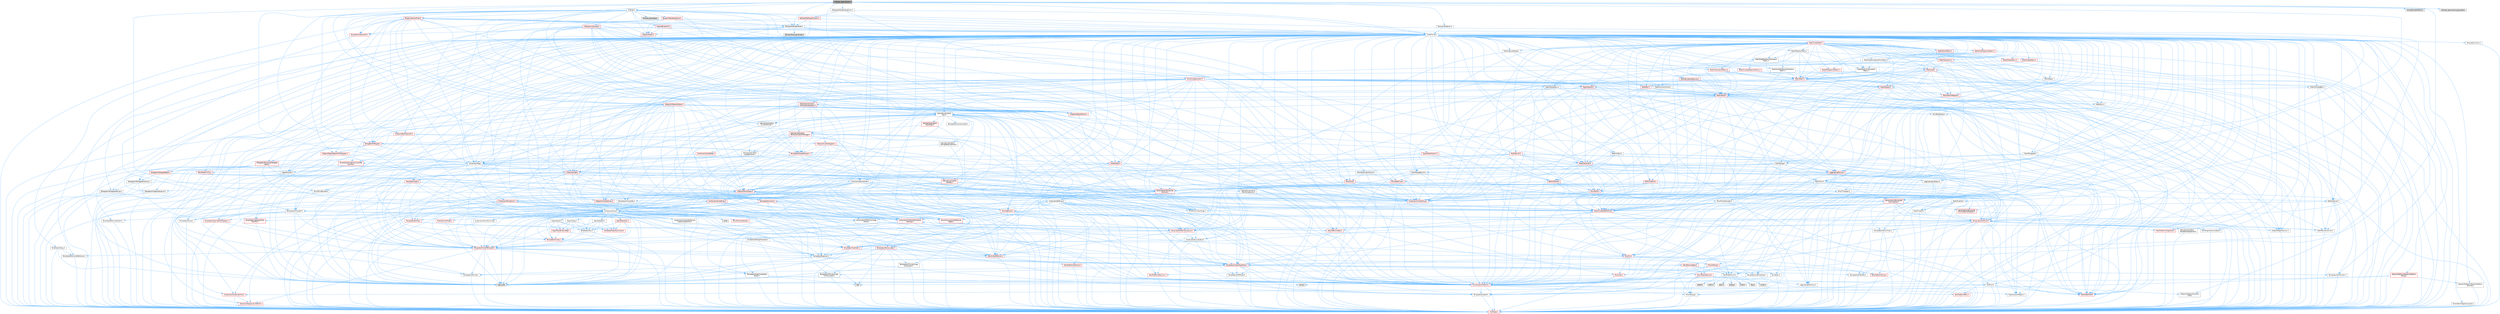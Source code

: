 digraph "K2Node_SpawnActor.h"
{
 // INTERACTIVE_SVG=YES
 // LATEX_PDF_SIZE
  bgcolor="transparent";
  edge [fontname=Helvetica,fontsize=10,labelfontname=Helvetica,labelfontsize=10];
  node [fontname=Helvetica,fontsize=10,shape=box,height=0.2,width=0.4];
  Node1 [id="Node000001",label="K2Node_SpawnActor.h",height=0.2,width=0.4,color="gray40", fillcolor="grey60", style="filled", fontcolor="black",tooltip=" "];
  Node1 -> Node2 [id="edge1_Node000001_Node000002",color="steelblue1",style="solid",tooltip=" "];
  Node2 [id="Node000002",label="Containers/Array.h",height=0.2,width=0.4,color="grey40", fillcolor="white", style="filled",URL="$df/dd0/Array_8h.html",tooltip=" "];
  Node2 -> Node3 [id="edge2_Node000002_Node000003",color="steelblue1",style="solid",tooltip=" "];
  Node3 [id="Node000003",label="CoreTypes.h",height=0.2,width=0.4,color="red", fillcolor="#FFF0F0", style="filled",URL="$dc/dec/CoreTypes_8h.html",tooltip=" "];
  Node2 -> Node17 [id="edge3_Node000002_Node000017",color="steelblue1",style="solid",tooltip=" "];
  Node17 [id="Node000017",label="Misc/AssertionMacros.h",height=0.2,width=0.4,color="red", fillcolor="#FFF0F0", style="filled",URL="$d0/dfa/AssertionMacros_8h.html",tooltip=" "];
  Node17 -> Node3 [id="edge4_Node000017_Node000003",color="steelblue1",style="solid",tooltip=" "];
  Node17 -> Node18 [id="edge5_Node000017_Node000018",color="steelblue1",style="solid",tooltip=" "];
  Node18 [id="Node000018",label="HAL/PlatformMisc.h",height=0.2,width=0.4,color="red", fillcolor="#FFF0F0", style="filled",URL="$d0/df5/PlatformMisc_8h.html",tooltip=" "];
  Node18 -> Node3 [id="edge6_Node000018_Node000003",color="steelblue1",style="solid",tooltip=" "];
  Node17 -> Node8 [id="edge7_Node000017_Node000008",color="steelblue1",style="solid",tooltip=" "];
  Node8 [id="Node000008",label="PreprocessorHelpers.h",height=0.2,width=0.4,color="grey40", fillcolor="white", style="filled",URL="$db/ddb/PreprocessorHelpers_8h.html",tooltip=" "];
  Node17 -> Node54 [id="edge8_Node000017_Node000054",color="steelblue1",style="solid",tooltip=" "];
  Node54 [id="Node000054",label="Templates/EnableIf.h",height=0.2,width=0.4,color="grey40", fillcolor="white", style="filled",URL="$d7/d60/EnableIf_8h.html",tooltip=" "];
  Node54 -> Node3 [id="edge9_Node000054_Node000003",color="steelblue1",style="solid",tooltip=" "];
  Node17 -> Node60 [id="edge10_Node000017_Node000060",color="steelblue1",style="solid",tooltip=" "];
  Node60 [id="Node000060",label="Misc/VarArgs.h",height=0.2,width=0.4,color="grey40", fillcolor="white", style="filled",URL="$d5/d6f/VarArgs_8h.html",tooltip=" "];
  Node60 -> Node3 [id="edge11_Node000060_Node000003",color="steelblue1",style="solid",tooltip=" "];
  Node2 -> Node68 [id="edge12_Node000002_Node000068",color="steelblue1",style="solid",tooltip=" "];
  Node68 [id="Node000068",label="Misc/IntrusiveUnsetOptional\lState.h",height=0.2,width=0.4,color="red", fillcolor="#FFF0F0", style="filled",URL="$d2/d0a/IntrusiveUnsetOptionalState_8h.html",tooltip=" "];
  Node2 -> Node70 [id="edge13_Node000002_Node000070",color="steelblue1",style="solid",tooltip=" "];
  Node70 [id="Node000070",label="Misc/ReverseIterate.h",height=0.2,width=0.4,color="red", fillcolor="#FFF0F0", style="filled",URL="$db/de3/ReverseIterate_8h.html",tooltip=" "];
  Node2 -> Node72 [id="edge14_Node000002_Node000072",color="steelblue1",style="solid",tooltip=" "];
  Node72 [id="Node000072",label="HAL/UnrealMemory.h",height=0.2,width=0.4,color="red", fillcolor="#FFF0F0", style="filled",URL="$d9/d96/UnrealMemory_8h.html",tooltip=" "];
  Node72 -> Node3 [id="edge15_Node000072_Node000003",color="steelblue1",style="solid",tooltip=" "];
  Node72 -> Node76 [id="edge16_Node000072_Node000076",color="steelblue1",style="solid",tooltip=" "];
  Node76 [id="Node000076",label="HAL/MemoryBase.h",height=0.2,width=0.4,color="red", fillcolor="#FFF0F0", style="filled",URL="$d6/d9f/MemoryBase_8h.html",tooltip=" "];
  Node76 -> Node3 [id="edge17_Node000076_Node000003",color="steelblue1",style="solid",tooltip=" "];
  Node76 -> Node47 [id="edge18_Node000076_Node000047",color="steelblue1",style="solid",tooltip=" "];
  Node47 [id="Node000047",label="HAL/PlatformAtomics.h",height=0.2,width=0.4,color="red", fillcolor="#FFF0F0", style="filled",URL="$d3/d36/PlatformAtomics_8h.html",tooltip=" "];
  Node47 -> Node3 [id="edge19_Node000047_Node000003",color="steelblue1",style="solid",tooltip=" "];
  Node76 -> Node30 [id="edge20_Node000076_Node000030",color="steelblue1",style="solid",tooltip=" "];
  Node30 [id="Node000030",label="HAL/PlatformCrt.h",height=0.2,width=0.4,color="grey40", fillcolor="white", style="filled",URL="$d8/d75/PlatformCrt_8h.html",tooltip=" "];
  Node30 -> Node31 [id="edge21_Node000030_Node000031",color="steelblue1",style="solid",tooltip=" "];
  Node31 [id="Node000031",label="new",height=0.2,width=0.4,color="grey60", fillcolor="#E0E0E0", style="filled",tooltip=" "];
  Node30 -> Node32 [id="edge22_Node000030_Node000032",color="steelblue1",style="solid",tooltip=" "];
  Node32 [id="Node000032",label="wchar.h",height=0.2,width=0.4,color="grey60", fillcolor="#E0E0E0", style="filled",tooltip=" "];
  Node30 -> Node33 [id="edge23_Node000030_Node000033",color="steelblue1",style="solid",tooltip=" "];
  Node33 [id="Node000033",label="stddef.h",height=0.2,width=0.4,color="grey60", fillcolor="#E0E0E0", style="filled",tooltip=" "];
  Node30 -> Node34 [id="edge24_Node000030_Node000034",color="steelblue1",style="solid",tooltip=" "];
  Node34 [id="Node000034",label="stdlib.h",height=0.2,width=0.4,color="grey60", fillcolor="#E0E0E0", style="filled",tooltip=" "];
  Node30 -> Node35 [id="edge25_Node000030_Node000035",color="steelblue1",style="solid",tooltip=" "];
  Node35 [id="Node000035",label="stdio.h",height=0.2,width=0.4,color="grey60", fillcolor="#E0E0E0", style="filled",tooltip=" "];
  Node30 -> Node36 [id="edge26_Node000030_Node000036",color="steelblue1",style="solid",tooltip=" "];
  Node36 [id="Node000036",label="stdarg.h",height=0.2,width=0.4,color="grey60", fillcolor="#E0E0E0", style="filled",tooltip=" "];
  Node30 -> Node37 [id="edge27_Node000030_Node000037",color="steelblue1",style="solid",tooltip=" "];
  Node37 [id="Node000037",label="math.h",height=0.2,width=0.4,color="grey60", fillcolor="#E0E0E0", style="filled",tooltip=" "];
  Node30 -> Node38 [id="edge28_Node000030_Node000038",color="steelblue1",style="solid",tooltip=" "];
  Node38 [id="Node000038",label="float.h",height=0.2,width=0.4,color="grey60", fillcolor="#E0E0E0", style="filled",tooltip=" "];
  Node30 -> Node39 [id="edge29_Node000030_Node000039",color="steelblue1",style="solid",tooltip=" "];
  Node39 [id="Node000039",label="string.h",height=0.2,width=0.4,color="grey60", fillcolor="#E0E0E0", style="filled",tooltip=" "];
  Node76 -> Node77 [id="edge30_Node000076_Node000077",color="steelblue1",style="solid",tooltip=" "];
  Node77 [id="Node000077",label="Misc/Exec.h",height=0.2,width=0.4,color="grey40", fillcolor="white", style="filled",URL="$de/ddb/Exec_8h.html",tooltip=" "];
  Node77 -> Node3 [id="edge31_Node000077_Node000003",color="steelblue1",style="solid",tooltip=" "];
  Node77 -> Node17 [id="edge32_Node000077_Node000017",color="steelblue1",style="solid",tooltip=" "];
  Node76 -> Node78 [id="edge33_Node000076_Node000078",color="steelblue1",style="solid",tooltip=" "];
  Node78 [id="Node000078",label="Misc/OutputDevice.h",height=0.2,width=0.4,color="red", fillcolor="#FFF0F0", style="filled",URL="$d7/d32/OutputDevice_8h.html",tooltip=" "];
  Node78 -> Node25 [id="edge34_Node000078_Node000025",color="steelblue1",style="solid",tooltip=" "];
  Node25 [id="Node000025",label="CoreFwd.h",height=0.2,width=0.4,color="grey40", fillcolor="white", style="filled",URL="$d1/d1e/CoreFwd_8h.html",tooltip=" "];
  Node25 -> Node3 [id="edge35_Node000025_Node000003",color="steelblue1",style="solid",tooltip=" "];
  Node25 -> Node26 [id="edge36_Node000025_Node000026",color="steelblue1",style="solid",tooltip=" "];
  Node26 [id="Node000026",label="Containers/ContainersFwd.h",height=0.2,width=0.4,color="red", fillcolor="#FFF0F0", style="filled",URL="$d4/d0a/ContainersFwd_8h.html",tooltip=" "];
  Node26 -> Node3 [id="edge37_Node000026_Node000003",color="steelblue1",style="solid",tooltip=" "];
  Node26 -> Node23 [id="edge38_Node000026_Node000023",color="steelblue1",style="solid",tooltip=" "];
  Node23 [id="Node000023",label="Traits/IsContiguousContainer.h",height=0.2,width=0.4,color="red", fillcolor="#FFF0F0", style="filled",URL="$d5/d3c/IsContiguousContainer_8h.html",tooltip=" "];
  Node23 -> Node3 [id="edge39_Node000023_Node000003",color="steelblue1",style="solid",tooltip=" "];
  Node25 -> Node27 [id="edge40_Node000025_Node000027",color="steelblue1",style="solid",tooltip=" "];
  Node27 [id="Node000027",label="Math/MathFwd.h",height=0.2,width=0.4,color="red", fillcolor="#FFF0F0", style="filled",URL="$d2/d10/MathFwd_8h.html",tooltip=" "];
  Node25 -> Node28 [id="edge41_Node000025_Node000028",color="steelblue1",style="solid",tooltip=" "];
  Node28 [id="Node000028",label="UObject/UObjectHierarchy\lFwd.h",height=0.2,width=0.4,color="grey40", fillcolor="white", style="filled",URL="$d3/d13/UObjectHierarchyFwd_8h.html",tooltip=" "];
  Node78 -> Node3 [id="edge42_Node000078_Node000003",color="steelblue1",style="solid",tooltip=" "];
  Node78 -> Node79 [id="edge43_Node000078_Node000079",color="steelblue1",style="solid",tooltip=" "];
  Node79 [id="Node000079",label="Logging/LogVerbosity.h",height=0.2,width=0.4,color="grey40", fillcolor="white", style="filled",URL="$d2/d8f/LogVerbosity_8h.html",tooltip=" "];
  Node79 -> Node3 [id="edge44_Node000079_Node000003",color="steelblue1",style="solid",tooltip=" "];
  Node78 -> Node60 [id="edge45_Node000078_Node000060",color="steelblue1",style="solid",tooltip=" "];
  Node72 -> Node89 [id="edge46_Node000072_Node000089",color="steelblue1",style="solid",tooltip=" "];
  Node89 [id="Node000089",label="HAL/PlatformMemory.h",height=0.2,width=0.4,color="red", fillcolor="#FFF0F0", style="filled",URL="$de/d68/PlatformMemory_8h.html",tooltip=" "];
  Node89 -> Node3 [id="edge47_Node000089_Node000003",color="steelblue1",style="solid",tooltip=" "];
  Node72 -> Node92 [id="edge48_Node000072_Node000092",color="steelblue1",style="solid",tooltip=" "];
  Node92 [id="Node000092",label="Templates/IsPointer.h",height=0.2,width=0.4,color="grey40", fillcolor="white", style="filled",URL="$d7/d05/IsPointer_8h.html",tooltip=" "];
  Node92 -> Node3 [id="edge49_Node000092_Node000003",color="steelblue1",style="solid",tooltip=" "];
  Node2 -> Node93 [id="edge50_Node000002_Node000093",color="steelblue1",style="solid",tooltip=" "];
  Node93 [id="Node000093",label="Templates/UnrealTypeTraits.h",height=0.2,width=0.4,color="red", fillcolor="#FFF0F0", style="filled",URL="$d2/d2d/UnrealTypeTraits_8h.html",tooltip=" "];
  Node93 -> Node3 [id="edge51_Node000093_Node000003",color="steelblue1",style="solid",tooltip=" "];
  Node93 -> Node92 [id="edge52_Node000093_Node000092",color="steelblue1",style="solid",tooltip=" "];
  Node93 -> Node17 [id="edge53_Node000093_Node000017",color="steelblue1",style="solid",tooltip=" "];
  Node93 -> Node85 [id="edge54_Node000093_Node000085",color="steelblue1",style="solid",tooltip=" "];
  Node85 [id="Node000085",label="Templates/AndOrNot.h",height=0.2,width=0.4,color="grey40", fillcolor="white", style="filled",URL="$db/d0a/AndOrNot_8h.html",tooltip=" "];
  Node85 -> Node3 [id="edge55_Node000085_Node000003",color="steelblue1",style="solid",tooltip=" "];
  Node93 -> Node54 [id="edge56_Node000093_Node000054",color="steelblue1",style="solid",tooltip=" "];
  Node93 -> Node94 [id="edge57_Node000093_Node000094",color="steelblue1",style="solid",tooltip=" "];
  Node94 [id="Node000094",label="Templates/IsArithmetic.h",height=0.2,width=0.4,color="grey40", fillcolor="white", style="filled",URL="$d2/d5d/IsArithmetic_8h.html",tooltip=" "];
  Node94 -> Node3 [id="edge58_Node000094_Node000003",color="steelblue1",style="solid",tooltip=" "];
  Node93 -> Node96 [id="edge59_Node000093_Node000096",color="steelblue1",style="solid",tooltip=" "];
  Node96 [id="Node000096",label="Templates/IsPODType.h",height=0.2,width=0.4,color="grey40", fillcolor="white", style="filled",URL="$d7/db1/IsPODType_8h.html",tooltip=" "];
  Node96 -> Node3 [id="edge60_Node000096_Node000003",color="steelblue1",style="solid",tooltip=" "];
  Node93 -> Node97 [id="edge61_Node000093_Node000097",color="steelblue1",style="solid",tooltip=" "];
  Node97 [id="Node000097",label="Templates/IsUECoreType.h",height=0.2,width=0.4,color="grey40", fillcolor="white", style="filled",URL="$d1/db8/IsUECoreType_8h.html",tooltip=" "];
  Node97 -> Node3 [id="edge62_Node000097_Node000003",color="steelblue1",style="solid",tooltip=" "];
  Node97 -> Node7 [id="edge63_Node000097_Node000007",color="steelblue1",style="solid",tooltip=" "];
  Node7 [id="Node000007",label="type_traits",height=0.2,width=0.4,color="grey60", fillcolor="#E0E0E0", style="filled",tooltip=" "];
  Node93 -> Node86 [id="edge64_Node000093_Node000086",color="steelblue1",style="solid",tooltip=" "];
  Node86 [id="Node000086",label="Templates/IsTriviallyCopy\lConstructible.h",height=0.2,width=0.4,color="grey40", fillcolor="white", style="filled",URL="$d3/d78/IsTriviallyCopyConstructible_8h.html",tooltip=" "];
  Node86 -> Node3 [id="edge65_Node000086_Node000003",color="steelblue1",style="solid",tooltip=" "];
  Node86 -> Node7 [id="edge66_Node000086_Node000007",color="steelblue1",style="solid",tooltip=" "];
  Node2 -> Node98 [id="edge67_Node000002_Node000098",color="steelblue1",style="solid",tooltip=" "];
  Node98 [id="Node000098",label="Templates/UnrealTemplate.h",height=0.2,width=0.4,color="red", fillcolor="#FFF0F0", style="filled",URL="$d4/d24/UnrealTemplate_8h.html",tooltip=" "];
  Node98 -> Node3 [id="edge68_Node000098_Node000003",color="steelblue1",style="solid",tooltip=" "];
  Node98 -> Node92 [id="edge69_Node000098_Node000092",color="steelblue1",style="solid",tooltip=" "];
  Node98 -> Node72 [id="edge70_Node000098_Node000072",color="steelblue1",style="solid",tooltip=" "];
  Node98 -> Node93 [id="edge71_Node000098_Node000093",color="steelblue1",style="solid",tooltip=" "];
  Node98 -> Node101 [id="edge72_Node000098_Node000101",color="steelblue1",style="solid",tooltip=" "];
  Node101 [id="Node000101",label="Templates/RemoveReference.h",height=0.2,width=0.4,color="grey40", fillcolor="white", style="filled",URL="$da/dbe/RemoveReference_8h.html",tooltip=" "];
  Node101 -> Node3 [id="edge73_Node000101_Node000003",color="steelblue1",style="solid",tooltip=" "];
  Node98 -> Node62 [id="edge74_Node000098_Node000062",color="steelblue1",style="solid",tooltip=" "];
  Node62 [id="Node000062",label="Templates/Requires.h",height=0.2,width=0.4,color="grey40", fillcolor="white", style="filled",URL="$dc/d96/Requires_8h.html",tooltip=" "];
  Node62 -> Node54 [id="edge75_Node000062_Node000054",color="steelblue1",style="solid",tooltip=" "];
  Node62 -> Node7 [id="edge76_Node000062_Node000007",color="steelblue1",style="solid",tooltip=" "];
  Node98 -> Node102 [id="edge77_Node000098_Node000102",color="steelblue1",style="solid",tooltip=" "];
  Node102 [id="Node000102",label="Templates/TypeCompatible\lBytes.h",height=0.2,width=0.4,color="grey40", fillcolor="white", style="filled",URL="$df/d0a/TypeCompatibleBytes_8h.html",tooltip=" "];
  Node102 -> Node3 [id="edge78_Node000102_Node000003",color="steelblue1",style="solid",tooltip=" "];
  Node102 -> Node39 [id="edge79_Node000102_Node000039",color="steelblue1",style="solid",tooltip=" "];
  Node102 -> Node31 [id="edge80_Node000102_Node000031",color="steelblue1",style="solid",tooltip=" "];
  Node102 -> Node7 [id="edge81_Node000102_Node000007",color="steelblue1",style="solid",tooltip=" "];
  Node98 -> Node23 [id="edge82_Node000098_Node000023",color="steelblue1",style="solid",tooltip=" "];
  Node98 -> Node7 [id="edge83_Node000098_Node000007",color="steelblue1",style="solid",tooltip=" "];
  Node2 -> Node104 [id="edge84_Node000002_Node000104",color="steelblue1",style="solid",tooltip=" "];
  Node104 [id="Node000104",label="Containers/AllowShrinking.h",height=0.2,width=0.4,color="grey40", fillcolor="white", style="filled",URL="$d7/d1a/AllowShrinking_8h.html",tooltip=" "];
  Node104 -> Node3 [id="edge85_Node000104_Node000003",color="steelblue1",style="solid",tooltip=" "];
  Node2 -> Node105 [id="edge86_Node000002_Node000105",color="steelblue1",style="solid",tooltip=" "];
  Node105 [id="Node000105",label="Containers/ContainerAllocation\lPolicies.h",height=0.2,width=0.4,color="red", fillcolor="#FFF0F0", style="filled",URL="$d7/dff/ContainerAllocationPolicies_8h.html",tooltip=" "];
  Node105 -> Node3 [id="edge87_Node000105_Node000003",color="steelblue1",style="solid",tooltip=" "];
  Node105 -> Node105 [id="edge88_Node000105_Node000105",color="steelblue1",style="solid",tooltip=" "];
  Node105 -> Node107 [id="edge89_Node000105_Node000107",color="steelblue1",style="solid",tooltip=" "];
  Node107 [id="Node000107",label="HAL/PlatformMath.h",height=0.2,width=0.4,color="red", fillcolor="#FFF0F0", style="filled",URL="$dc/d53/PlatformMath_8h.html",tooltip=" "];
  Node107 -> Node3 [id="edge90_Node000107_Node000003",color="steelblue1",style="solid",tooltip=" "];
  Node105 -> Node72 [id="edge91_Node000105_Node000072",color="steelblue1",style="solid",tooltip=" "];
  Node105 -> Node40 [id="edge92_Node000105_Node000040",color="steelblue1",style="solid",tooltip=" "];
  Node40 [id="Node000040",label="Math/NumericLimits.h",height=0.2,width=0.4,color="grey40", fillcolor="white", style="filled",URL="$df/d1b/NumericLimits_8h.html",tooltip=" "];
  Node40 -> Node3 [id="edge93_Node000040_Node000003",color="steelblue1",style="solid",tooltip=" "];
  Node105 -> Node17 [id="edge94_Node000105_Node000017",color="steelblue1",style="solid",tooltip=" "];
  Node105 -> Node116 [id="edge95_Node000105_Node000116",color="steelblue1",style="solid",tooltip=" "];
  Node116 [id="Node000116",label="Templates/MemoryOps.h",height=0.2,width=0.4,color="red", fillcolor="#FFF0F0", style="filled",URL="$db/dea/MemoryOps_8h.html",tooltip=" "];
  Node116 -> Node3 [id="edge96_Node000116_Node000003",color="steelblue1",style="solid",tooltip=" "];
  Node116 -> Node72 [id="edge97_Node000116_Node000072",color="steelblue1",style="solid",tooltip=" "];
  Node116 -> Node87 [id="edge98_Node000116_Node000087",color="steelblue1",style="solid",tooltip=" "];
  Node87 [id="Node000087",label="Templates/IsTriviallyCopy\lAssignable.h",height=0.2,width=0.4,color="grey40", fillcolor="white", style="filled",URL="$d2/df2/IsTriviallyCopyAssignable_8h.html",tooltip=" "];
  Node87 -> Node3 [id="edge99_Node000087_Node000003",color="steelblue1",style="solid",tooltip=" "];
  Node87 -> Node7 [id="edge100_Node000087_Node000007",color="steelblue1",style="solid",tooltip=" "];
  Node116 -> Node86 [id="edge101_Node000116_Node000086",color="steelblue1",style="solid",tooltip=" "];
  Node116 -> Node62 [id="edge102_Node000116_Node000062",color="steelblue1",style="solid",tooltip=" "];
  Node116 -> Node93 [id="edge103_Node000116_Node000093",color="steelblue1",style="solid",tooltip=" "];
  Node116 -> Node31 [id="edge104_Node000116_Node000031",color="steelblue1",style="solid",tooltip=" "];
  Node116 -> Node7 [id="edge105_Node000116_Node000007",color="steelblue1",style="solid",tooltip=" "];
  Node105 -> Node102 [id="edge106_Node000105_Node000102",color="steelblue1",style="solid",tooltip=" "];
  Node105 -> Node7 [id="edge107_Node000105_Node000007",color="steelblue1",style="solid",tooltip=" "];
  Node2 -> Node117 [id="edge108_Node000002_Node000117",color="steelblue1",style="solid",tooltip=" "];
  Node117 [id="Node000117",label="Containers/ContainerElement\lTypeCompatibility.h",height=0.2,width=0.4,color="grey40", fillcolor="white", style="filled",URL="$df/ddf/ContainerElementTypeCompatibility_8h.html",tooltip=" "];
  Node117 -> Node3 [id="edge109_Node000117_Node000003",color="steelblue1",style="solid",tooltip=" "];
  Node117 -> Node93 [id="edge110_Node000117_Node000093",color="steelblue1",style="solid",tooltip=" "];
  Node2 -> Node118 [id="edge111_Node000002_Node000118",color="steelblue1",style="solid",tooltip=" "];
  Node118 [id="Node000118",label="Serialization/Archive.h",height=0.2,width=0.4,color="red", fillcolor="#FFF0F0", style="filled",URL="$d7/d3b/Archive_8h.html",tooltip=" "];
  Node118 -> Node25 [id="edge112_Node000118_Node000025",color="steelblue1",style="solid",tooltip=" "];
  Node118 -> Node3 [id="edge113_Node000118_Node000003",color="steelblue1",style="solid",tooltip=" "];
  Node118 -> Node119 [id="edge114_Node000118_Node000119",color="steelblue1",style="solid",tooltip=" "];
  Node119 [id="Node000119",label="HAL/PlatformProperties.h",height=0.2,width=0.4,color="red", fillcolor="#FFF0F0", style="filled",URL="$d9/db0/PlatformProperties_8h.html",tooltip=" "];
  Node119 -> Node3 [id="edge115_Node000119_Node000003",color="steelblue1",style="solid",tooltip=" "];
  Node118 -> Node122 [id="edge116_Node000118_Node000122",color="steelblue1",style="solid",tooltip=" "];
  Node122 [id="Node000122",label="Internationalization\l/TextNamespaceFwd.h",height=0.2,width=0.4,color="grey40", fillcolor="white", style="filled",URL="$d8/d97/TextNamespaceFwd_8h.html",tooltip=" "];
  Node122 -> Node3 [id="edge117_Node000122_Node000003",color="steelblue1",style="solid",tooltip=" "];
  Node118 -> Node27 [id="edge118_Node000118_Node000027",color="steelblue1",style="solid",tooltip=" "];
  Node118 -> Node17 [id="edge119_Node000118_Node000017",color="steelblue1",style="solid",tooltip=" "];
  Node118 -> Node123 [id="edge120_Node000118_Node000123",color="steelblue1",style="solid",tooltip=" "];
  Node123 [id="Node000123",label="Misc/EngineVersionBase.h",height=0.2,width=0.4,color="grey40", fillcolor="white", style="filled",URL="$d5/d2b/EngineVersionBase_8h.html",tooltip=" "];
  Node123 -> Node3 [id="edge121_Node000123_Node000003",color="steelblue1",style="solid",tooltip=" "];
  Node118 -> Node60 [id="edge122_Node000118_Node000060",color="steelblue1",style="solid",tooltip=" "];
  Node118 -> Node54 [id="edge123_Node000118_Node000054",color="steelblue1",style="solid",tooltip=" "];
  Node118 -> Node126 [id="edge124_Node000118_Node000126",color="steelblue1",style="solid",tooltip=" "];
  Node126 [id="Node000126",label="Templates/IsEnumClass.h",height=0.2,width=0.4,color="grey40", fillcolor="white", style="filled",URL="$d7/d15/IsEnumClass_8h.html",tooltip=" "];
  Node126 -> Node3 [id="edge125_Node000126_Node000003",color="steelblue1",style="solid",tooltip=" "];
  Node126 -> Node85 [id="edge126_Node000126_Node000085",color="steelblue1",style="solid",tooltip=" "];
  Node118 -> Node98 [id="edge127_Node000118_Node000098",color="steelblue1",style="solid",tooltip=" "];
  Node118 -> Node127 [id="edge128_Node000118_Node000127",color="steelblue1",style="solid",tooltip=" "];
  Node127 [id="Node000127",label="UObject/ObjectVersion.h",height=0.2,width=0.4,color="grey40", fillcolor="white", style="filled",URL="$da/d63/ObjectVersion_8h.html",tooltip=" "];
  Node127 -> Node3 [id="edge129_Node000127_Node000003",color="steelblue1",style="solid",tooltip=" "];
  Node2 -> Node128 [id="edge130_Node000002_Node000128",color="steelblue1",style="solid",tooltip=" "];
  Node128 [id="Node000128",label="Serialization/MemoryImage\lWriter.h",height=0.2,width=0.4,color="grey40", fillcolor="white", style="filled",URL="$d0/d08/MemoryImageWriter_8h.html",tooltip=" "];
  Node128 -> Node3 [id="edge131_Node000128_Node000003",color="steelblue1",style="solid",tooltip=" "];
  Node128 -> Node129 [id="edge132_Node000128_Node000129",color="steelblue1",style="solid",tooltip=" "];
  Node129 [id="Node000129",label="Serialization/MemoryLayout.h",height=0.2,width=0.4,color="red", fillcolor="#FFF0F0", style="filled",URL="$d7/d66/MemoryLayout_8h.html",tooltip=" "];
  Node129 -> Node132 [id="edge133_Node000129_Node000132",color="steelblue1",style="solid",tooltip=" "];
  Node132 [id="Node000132",label="Containers/EnumAsByte.h",height=0.2,width=0.4,color="grey40", fillcolor="white", style="filled",URL="$d6/d9a/EnumAsByte_8h.html",tooltip=" "];
  Node132 -> Node3 [id="edge134_Node000132_Node000003",color="steelblue1",style="solid",tooltip=" "];
  Node132 -> Node96 [id="edge135_Node000132_Node000096",color="steelblue1",style="solid",tooltip=" "];
  Node132 -> Node133 [id="edge136_Node000132_Node000133",color="steelblue1",style="solid",tooltip=" "];
  Node133 [id="Node000133",label="Templates/TypeHash.h",height=0.2,width=0.4,color="red", fillcolor="#FFF0F0", style="filled",URL="$d1/d62/TypeHash_8h.html",tooltip=" "];
  Node133 -> Node3 [id="edge137_Node000133_Node000003",color="steelblue1",style="solid",tooltip=" "];
  Node133 -> Node62 [id="edge138_Node000133_Node000062",color="steelblue1",style="solid",tooltip=" "];
  Node133 -> Node134 [id="edge139_Node000133_Node000134",color="steelblue1",style="solid",tooltip=" "];
  Node134 [id="Node000134",label="Misc/Crc.h",height=0.2,width=0.4,color="red", fillcolor="#FFF0F0", style="filled",URL="$d4/dd2/Crc_8h.html",tooltip=" "];
  Node134 -> Node3 [id="edge140_Node000134_Node000003",color="steelblue1",style="solid",tooltip=" "];
  Node134 -> Node74 [id="edge141_Node000134_Node000074",color="steelblue1",style="solid",tooltip=" "];
  Node74 [id="Node000074",label="HAL/PlatformString.h",height=0.2,width=0.4,color="red", fillcolor="#FFF0F0", style="filled",URL="$db/db5/PlatformString_8h.html",tooltip=" "];
  Node74 -> Node3 [id="edge142_Node000074_Node000003",color="steelblue1",style="solid",tooltip=" "];
  Node134 -> Node17 [id="edge143_Node000134_Node000017",color="steelblue1",style="solid",tooltip=" "];
  Node134 -> Node135 [id="edge144_Node000134_Node000135",color="steelblue1",style="solid",tooltip=" "];
  Node135 [id="Node000135",label="Misc/CString.h",height=0.2,width=0.4,color="red", fillcolor="#FFF0F0", style="filled",URL="$d2/d49/CString_8h.html",tooltip=" "];
  Node135 -> Node3 [id="edge145_Node000135_Node000003",color="steelblue1",style="solid",tooltip=" "];
  Node135 -> Node30 [id="edge146_Node000135_Node000030",color="steelblue1",style="solid",tooltip=" "];
  Node135 -> Node74 [id="edge147_Node000135_Node000074",color="steelblue1",style="solid",tooltip=" "];
  Node135 -> Node17 [id="edge148_Node000135_Node000017",color="steelblue1",style="solid",tooltip=" "];
  Node135 -> Node136 [id="edge149_Node000135_Node000136",color="steelblue1",style="solid",tooltip=" "];
  Node136 [id="Node000136",label="Misc/Char.h",height=0.2,width=0.4,color="red", fillcolor="#FFF0F0", style="filled",URL="$d0/d58/Char_8h.html",tooltip=" "];
  Node136 -> Node3 [id="edge150_Node000136_Node000003",color="steelblue1",style="solid",tooltip=" "];
  Node136 -> Node7 [id="edge151_Node000136_Node000007",color="steelblue1",style="solid",tooltip=" "];
  Node135 -> Node60 [id="edge152_Node000135_Node000060",color="steelblue1",style="solid",tooltip=" "];
  Node134 -> Node136 [id="edge153_Node000134_Node000136",color="steelblue1",style="solid",tooltip=" "];
  Node134 -> Node93 [id="edge154_Node000134_Node000093",color="steelblue1",style="solid",tooltip=" "];
  Node133 -> Node7 [id="edge155_Node000133_Node000007",color="steelblue1",style="solid",tooltip=" "];
  Node129 -> Node72 [id="edge156_Node000129_Node000072",color="steelblue1",style="solid",tooltip=" "];
  Node129 -> Node54 [id="edge157_Node000129_Node000054",color="steelblue1",style="solid",tooltip=" "];
  Node129 -> Node98 [id="edge158_Node000129_Node000098",color="steelblue1",style="solid",tooltip=" "];
  Node2 -> Node142 [id="edge159_Node000002_Node000142",color="steelblue1",style="solid",tooltip=" "];
  Node142 [id="Node000142",label="Algo/Heapify.h",height=0.2,width=0.4,color="grey40", fillcolor="white", style="filled",URL="$d0/d2a/Heapify_8h.html",tooltip=" "];
  Node142 -> Node143 [id="edge160_Node000142_Node000143",color="steelblue1",style="solid",tooltip=" "];
  Node143 [id="Node000143",label="Algo/Impl/BinaryHeap.h",height=0.2,width=0.4,color="red", fillcolor="#FFF0F0", style="filled",URL="$d7/da3/Algo_2Impl_2BinaryHeap_8h.html",tooltip=" "];
  Node143 -> Node144 [id="edge161_Node000143_Node000144",color="steelblue1",style="solid",tooltip=" "];
  Node144 [id="Node000144",label="Templates/Invoke.h",height=0.2,width=0.4,color="red", fillcolor="#FFF0F0", style="filled",URL="$d7/deb/Invoke_8h.html",tooltip=" "];
  Node144 -> Node3 [id="edge162_Node000144_Node000003",color="steelblue1",style="solid",tooltip=" "];
  Node144 -> Node98 [id="edge163_Node000144_Node000098",color="steelblue1",style="solid",tooltip=" "];
  Node144 -> Node7 [id="edge164_Node000144_Node000007",color="steelblue1",style="solid",tooltip=" "];
  Node143 -> Node7 [id="edge165_Node000143_Node000007",color="steelblue1",style="solid",tooltip=" "];
  Node142 -> Node148 [id="edge166_Node000142_Node000148",color="steelblue1",style="solid",tooltip=" "];
  Node148 [id="Node000148",label="Templates/IdentityFunctor.h",height=0.2,width=0.4,color="red", fillcolor="#FFF0F0", style="filled",URL="$d7/d2e/IdentityFunctor_8h.html",tooltip=" "];
  Node142 -> Node144 [id="edge167_Node000142_Node000144",color="steelblue1",style="solid",tooltip=" "];
  Node142 -> Node149 [id="edge168_Node000142_Node000149",color="steelblue1",style="solid",tooltip=" "];
  Node149 [id="Node000149",label="Templates/Less.h",height=0.2,width=0.4,color="grey40", fillcolor="white", style="filled",URL="$de/dc8/Less_8h.html",tooltip=" "];
  Node149 -> Node3 [id="edge169_Node000149_Node000003",color="steelblue1",style="solid",tooltip=" "];
  Node149 -> Node98 [id="edge170_Node000149_Node000098",color="steelblue1",style="solid",tooltip=" "];
  Node142 -> Node98 [id="edge171_Node000142_Node000098",color="steelblue1",style="solid",tooltip=" "];
  Node2 -> Node150 [id="edge172_Node000002_Node000150",color="steelblue1",style="solid",tooltip=" "];
  Node150 [id="Node000150",label="Algo/HeapSort.h",height=0.2,width=0.4,color="grey40", fillcolor="white", style="filled",URL="$d3/d92/HeapSort_8h.html",tooltip=" "];
  Node150 -> Node143 [id="edge173_Node000150_Node000143",color="steelblue1",style="solid",tooltip=" "];
  Node150 -> Node148 [id="edge174_Node000150_Node000148",color="steelblue1",style="solid",tooltip=" "];
  Node150 -> Node149 [id="edge175_Node000150_Node000149",color="steelblue1",style="solid",tooltip=" "];
  Node150 -> Node98 [id="edge176_Node000150_Node000098",color="steelblue1",style="solid",tooltip=" "];
  Node2 -> Node151 [id="edge177_Node000002_Node000151",color="steelblue1",style="solid",tooltip=" "];
  Node151 [id="Node000151",label="Algo/IsHeap.h",height=0.2,width=0.4,color="grey40", fillcolor="white", style="filled",URL="$de/d32/IsHeap_8h.html",tooltip=" "];
  Node151 -> Node143 [id="edge178_Node000151_Node000143",color="steelblue1",style="solid",tooltip=" "];
  Node151 -> Node148 [id="edge179_Node000151_Node000148",color="steelblue1",style="solid",tooltip=" "];
  Node151 -> Node144 [id="edge180_Node000151_Node000144",color="steelblue1",style="solid",tooltip=" "];
  Node151 -> Node149 [id="edge181_Node000151_Node000149",color="steelblue1",style="solid",tooltip=" "];
  Node151 -> Node98 [id="edge182_Node000151_Node000098",color="steelblue1",style="solid",tooltip=" "];
  Node2 -> Node143 [id="edge183_Node000002_Node000143",color="steelblue1",style="solid",tooltip=" "];
  Node2 -> Node152 [id="edge184_Node000002_Node000152",color="steelblue1",style="solid",tooltip=" "];
  Node152 [id="Node000152",label="Algo/StableSort.h",height=0.2,width=0.4,color="red", fillcolor="#FFF0F0", style="filled",URL="$d7/d3c/StableSort_8h.html",tooltip=" "];
  Node152 -> Node148 [id="edge185_Node000152_Node000148",color="steelblue1",style="solid",tooltip=" "];
  Node152 -> Node144 [id="edge186_Node000152_Node000144",color="steelblue1",style="solid",tooltip=" "];
  Node152 -> Node149 [id="edge187_Node000152_Node000149",color="steelblue1",style="solid",tooltip=" "];
  Node152 -> Node98 [id="edge188_Node000152_Node000098",color="steelblue1",style="solid",tooltip=" "];
  Node2 -> Node155 [id="edge189_Node000002_Node000155",color="steelblue1",style="solid",tooltip=" "];
  Node155 [id="Node000155",label="Concepts/GetTypeHashable.h",height=0.2,width=0.4,color="grey40", fillcolor="white", style="filled",URL="$d3/da2/GetTypeHashable_8h.html",tooltip=" "];
  Node155 -> Node3 [id="edge190_Node000155_Node000003",color="steelblue1",style="solid",tooltip=" "];
  Node155 -> Node133 [id="edge191_Node000155_Node000133",color="steelblue1",style="solid",tooltip=" "];
  Node2 -> Node148 [id="edge192_Node000002_Node000148",color="steelblue1",style="solid",tooltip=" "];
  Node2 -> Node144 [id="edge193_Node000002_Node000144",color="steelblue1",style="solid",tooltip=" "];
  Node2 -> Node149 [id="edge194_Node000002_Node000149",color="steelblue1",style="solid",tooltip=" "];
  Node2 -> Node156 [id="edge195_Node000002_Node000156",color="steelblue1",style="solid",tooltip=" "];
  Node156 [id="Node000156",label="Templates/LosesQualifiers\lFromTo.h",height=0.2,width=0.4,color="red", fillcolor="#FFF0F0", style="filled",URL="$d2/db3/LosesQualifiersFromTo_8h.html",tooltip=" "];
  Node156 -> Node7 [id="edge196_Node000156_Node000007",color="steelblue1",style="solid",tooltip=" "];
  Node2 -> Node62 [id="edge197_Node000002_Node000062",color="steelblue1",style="solid",tooltip=" "];
  Node2 -> Node157 [id="edge198_Node000002_Node000157",color="steelblue1",style="solid",tooltip=" "];
  Node157 [id="Node000157",label="Templates/Sorting.h",height=0.2,width=0.4,color="red", fillcolor="#FFF0F0", style="filled",URL="$d3/d9e/Sorting_8h.html",tooltip=" "];
  Node157 -> Node3 [id="edge199_Node000157_Node000003",color="steelblue1",style="solid",tooltip=" "];
  Node157 -> Node107 [id="edge200_Node000157_Node000107",color="steelblue1",style="solid",tooltip=" "];
  Node157 -> Node149 [id="edge201_Node000157_Node000149",color="steelblue1",style="solid",tooltip=" "];
  Node2 -> Node161 [id="edge202_Node000002_Node000161",color="steelblue1",style="solid",tooltip=" "];
  Node161 [id="Node000161",label="Templates/AlignmentTemplates.h",height=0.2,width=0.4,color="red", fillcolor="#FFF0F0", style="filled",URL="$dd/d32/AlignmentTemplates_8h.html",tooltip=" "];
  Node161 -> Node3 [id="edge203_Node000161_Node000003",color="steelblue1",style="solid",tooltip=" "];
  Node161 -> Node92 [id="edge204_Node000161_Node000092",color="steelblue1",style="solid",tooltip=" "];
  Node2 -> Node21 [id="edge205_Node000002_Node000021",color="steelblue1",style="solid",tooltip=" "];
  Node21 [id="Node000021",label="Traits/ElementType.h",height=0.2,width=0.4,color="red", fillcolor="#FFF0F0", style="filled",URL="$d5/d4f/ElementType_8h.html",tooltip=" "];
  Node21 -> Node7 [id="edge206_Node000021_Node000007",color="steelblue1",style="solid",tooltip=" "];
  Node2 -> Node113 [id="edge207_Node000002_Node000113",color="steelblue1",style="solid",tooltip=" "];
  Node113 [id="Node000113",label="limits",height=0.2,width=0.4,color="grey60", fillcolor="#E0E0E0", style="filled",tooltip=" "];
  Node2 -> Node7 [id="edge208_Node000002_Node000007",color="steelblue1",style="solid",tooltip=" "];
  Node1 -> Node162 [id="edge209_Node000001_Node000162",color="steelblue1",style="solid",tooltip=" "];
  Node162 [id="Node000162",label="CoreMinimal.h",height=0.2,width=0.4,color="grey40", fillcolor="white", style="filled",URL="$d7/d67/CoreMinimal_8h.html",tooltip=" "];
  Node162 -> Node3 [id="edge210_Node000162_Node000003",color="steelblue1",style="solid",tooltip=" "];
  Node162 -> Node25 [id="edge211_Node000162_Node000025",color="steelblue1",style="solid",tooltip=" "];
  Node162 -> Node28 [id="edge212_Node000162_Node000028",color="steelblue1",style="solid",tooltip=" "];
  Node162 -> Node26 [id="edge213_Node000162_Node000026",color="steelblue1",style="solid",tooltip=" "];
  Node162 -> Node60 [id="edge214_Node000162_Node000060",color="steelblue1",style="solid",tooltip=" "];
  Node162 -> Node79 [id="edge215_Node000162_Node000079",color="steelblue1",style="solid",tooltip=" "];
  Node162 -> Node78 [id="edge216_Node000162_Node000078",color="steelblue1",style="solid",tooltip=" "];
  Node162 -> Node30 [id="edge217_Node000162_Node000030",color="steelblue1",style="solid",tooltip=" "];
  Node162 -> Node18 [id="edge218_Node000162_Node000018",color="steelblue1",style="solid",tooltip=" "];
  Node162 -> Node17 [id="edge219_Node000162_Node000017",color="steelblue1",style="solid",tooltip=" "];
  Node162 -> Node92 [id="edge220_Node000162_Node000092",color="steelblue1",style="solid",tooltip=" "];
  Node162 -> Node89 [id="edge221_Node000162_Node000089",color="steelblue1",style="solid",tooltip=" "];
  Node162 -> Node47 [id="edge222_Node000162_Node000047",color="steelblue1",style="solid",tooltip=" "];
  Node162 -> Node77 [id="edge223_Node000162_Node000077",color="steelblue1",style="solid",tooltip=" "];
  Node162 -> Node76 [id="edge224_Node000162_Node000076",color="steelblue1",style="solid",tooltip=" "];
  Node162 -> Node72 [id="edge225_Node000162_Node000072",color="steelblue1",style="solid",tooltip=" "];
  Node162 -> Node94 [id="edge226_Node000162_Node000094",color="steelblue1",style="solid",tooltip=" "];
  Node162 -> Node85 [id="edge227_Node000162_Node000085",color="steelblue1",style="solid",tooltip=" "];
  Node162 -> Node96 [id="edge228_Node000162_Node000096",color="steelblue1",style="solid",tooltip=" "];
  Node162 -> Node97 [id="edge229_Node000162_Node000097",color="steelblue1",style="solid",tooltip=" "];
  Node162 -> Node86 [id="edge230_Node000162_Node000086",color="steelblue1",style="solid",tooltip=" "];
  Node162 -> Node93 [id="edge231_Node000162_Node000093",color="steelblue1",style="solid",tooltip=" "];
  Node162 -> Node54 [id="edge232_Node000162_Node000054",color="steelblue1",style="solid",tooltip=" "];
  Node162 -> Node101 [id="edge233_Node000162_Node000101",color="steelblue1",style="solid",tooltip=" "];
  Node162 -> Node163 [id="edge234_Node000162_Node000163",color="steelblue1",style="solid",tooltip=" "];
  Node163 [id="Node000163",label="Templates/IntegralConstant.h",height=0.2,width=0.4,color="grey40", fillcolor="white", style="filled",URL="$db/d1b/IntegralConstant_8h.html",tooltip=" "];
  Node163 -> Node3 [id="edge235_Node000163_Node000003",color="steelblue1",style="solid",tooltip=" "];
  Node162 -> Node164 [id="edge236_Node000162_Node000164",color="steelblue1",style="solid",tooltip=" "];
  Node164 [id="Node000164",label="Templates/IsClass.h",height=0.2,width=0.4,color="grey40", fillcolor="white", style="filled",URL="$db/dcb/IsClass_8h.html",tooltip=" "];
  Node164 -> Node3 [id="edge237_Node000164_Node000003",color="steelblue1",style="solid",tooltip=" "];
  Node162 -> Node102 [id="edge238_Node000162_Node000102",color="steelblue1",style="solid",tooltip=" "];
  Node162 -> Node23 [id="edge239_Node000162_Node000023",color="steelblue1",style="solid",tooltip=" "];
  Node162 -> Node98 [id="edge240_Node000162_Node000098",color="steelblue1",style="solid",tooltip=" "];
  Node162 -> Node40 [id="edge241_Node000162_Node000040",color="steelblue1",style="solid",tooltip=" "];
  Node162 -> Node107 [id="edge242_Node000162_Node000107",color="steelblue1",style="solid",tooltip=" "];
  Node162 -> Node87 [id="edge243_Node000162_Node000087",color="steelblue1",style="solid",tooltip=" "];
  Node162 -> Node116 [id="edge244_Node000162_Node000116",color="steelblue1",style="solid",tooltip=" "];
  Node162 -> Node105 [id="edge245_Node000162_Node000105",color="steelblue1",style="solid",tooltip=" "];
  Node162 -> Node126 [id="edge246_Node000162_Node000126",color="steelblue1",style="solid",tooltip=" "];
  Node162 -> Node119 [id="edge247_Node000162_Node000119",color="steelblue1",style="solid",tooltip=" "];
  Node162 -> Node123 [id="edge248_Node000162_Node000123",color="steelblue1",style="solid",tooltip=" "];
  Node162 -> Node122 [id="edge249_Node000162_Node000122",color="steelblue1",style="solid",tooltip=" "];
  Node162 -> Node118 [id="edge250_Node000162_Node000118",color="steelblue1",style="solid",tooltip=" "];
  Node162 -> Node149 [id="edge251_Node000162_Node000149",color="steelblue1",style="solid",tooltip=" "];
  Node162 -> Node157 [id="edge252_Node000162_Node000157",color="steelblue1",style="solid",tooltip=" "];
  Node162 -> Node136 [id="edge253_Node000162_Node000136",color="steelblue1",style="solid",tooltip=" "];
  Node162 -> Node165 [id="edge254_Node000162_Node000165",color="steelblue1",style="solid",tooltip=" "];
  Node165 [id="Node000165",label="GenericPlatform/GenericPlatform\lStricmp.h",height=0.2,width=0.4,color="grey40", fillcolor="white", style="filled",URL="$d2/d86/GenericPlatformStricmp_8h.html",tooltip=" "];
  Node165 -> Node3 [id="edge255_Node000165_Node000003",color="steelblue1",style="solid",tooltip=" "];
  Node162 -> Node166 [id="edge256_Node000162_Node000166",color="steelblue1",style="solid",tooltip=" "];
  Node166 [id="Node000166",label="GenericPlatform/GenericPlatform\lString.h",height=0.2,width=0.4,color="red", fillcolor="#FFF0F0", style="filled",URL="$dd/d20/GenericPlatformString_8h.html",tooltip=" "];
  Node166 -> Node3 [id="edge257_Node000166_Node000003",color="steelblue1",style="solid",tooltip=" "];
  Node166 -> Node165 [id="edge258_Node000166_Node000165",color="steelblue1",style="solid",tooltip=" "];
  Node166 -> Node54 [id="edge259_Node000166_Node000054",color="steelblue1",style="solid",tooltip=" "];
  Node166 -> Node7 [id="edge260_Node000166_Node000007",color="steelblue1",style="solid",tooltip=" "];
  Node162 -> Node74 [id="edge261_Node000162_Node000074",color="steelblue1",style="solid",tooltip=" "];
  Node162 -> Node135 [id="edge262_Node000162_Node000135",color="steelblue1",style="solid",tooltip=" "];
  Node162 -> Node134 [id="edge263_Node000162_Node000134",color="steelblue1",style="solid",tooltip=" "];
  Node162 -> Node160 [id="edge264_Node000162_Node000160",color="steelblue1",style="solid",tooltip=" "];
  Node160 [id="Node000160",label="Math/UnrealMathUtility.h",height=0.2,width=0.4,color="red", fillcolor="#FFF0F0", style="filled",URL="$db/db8/UnrealMathUtility_8h.html",tooltip=" "];
  Node160 -> Node3 [id="edge265_Node000160_Node000003",color="steelblue1",style="solid",tooltip=" "];
  Node160 -> Node17 [id="edge266_Node000160_Node000017",color="steelblue1",style="solid",tooltip=" "];
  Node160 -> Node107 [id="edge267_Node000160_Node000107",color="steelblue1",style="solid",tooltip=" "];
  Node160 -> Node27 [id="edge268_Node000160_Node000027",color="steelblue1",style="solid",tooltip=" "];
  Node160 -> Node62 [id="edge269_Node000160_Node000062",color="steelblue1",style="solid",tooltip=" "];
  Node162 -> Node169 [id="edge270_Node000162_Node000169",color="steelblue1",style="solid",tooltip=" "];
  Node169 [id="Node000169",label="Containers/UnrealString.h",height=0.2,width=0.4,color="red", fillcolor="#FFF0F0", style="filled",URL="$d5/dba/UnrealString_8h.html",tooltip=" "];
  Node162 -> Node2 [id="edge271_Node000162_Node000002",color="steelblue1",style="solid",tooltip=" "];
  Node162 -> Node173 [id="edge272_Node000162_Node000173",color="steelblue1",style="solid",tooltip=" "];
  Node173 [id="Node000173",label="Misc/FrameNumber.h",height=0.2,width=0.4,color="grey40", fillcolor="white", style="filled",URL="$dd/dbd/FrameNumber_8h.html",tooltip=" "];
  Node173 -> Node3 [id="edge273_Node000173_Node000003",color="steelblue1",style="solid",tooltip=" "];
  Node173 -> Node40 [id="edge274_Node000173_Node000040",color="steelblue1",style="solid",tooltip=" "];
  Node173 -> Node160 [id="edge275_Node000173_Node000160",color="steelblue1",style="solid",tooltip=" "];
  Node173 -> Node54 [id="edge276_Node000173_Node000054",color="steelblue1",style="solid",tooltip=" "];
  Node173 -> Node93 [id="edge277_Node000173_Node000093",color="steelblue1",style="solid",tooltip=" "];
  Node162 -> Node174 [id="edge278_Node000162_Node000174",color="steelblue1",style="solid",tooltip=" "];
  Node174 [id="Node000174",label="Misc/Timespan.h",height=0.2,width=0.4,color="grey40", fillcolor="white", style="filled",URL="$da/dd9/Timespan_8h.html",tooltip=" "];
  Node174 -> Node3 [id="edge279_Node000174_Node000003",color="steelblue1",style="solid",tooltip=" "];
  Node174 -> Node175 [id="edge280_Node000174_Node000175",color="steelblue1",style="solid",tooltip=" "];
  Node175 [id="Node000175",label="Math/Interval.h",height=0.2,width=0.4,color="grey40", fillcolor="white", style="filled",URL="$d1/d55/Interval_8h.html",tooltip=" "];
  Node175 -> Node3 [id="edge281_Node000175_Node000003",color="steelblue1",style="solid",tooltip=" "];
  Node175 -> Node94 [id="edge282_Node000175_Node000094",color="steelblue1",style="solid",tooltip=" "];
  Node175 -> Node93 [id="edge283_Node000175_Node000093",color="steelblue1",style="solid",tooltip=" "];
  Node175 -> Node40 [id="edge284_Node000175_Node000040",color="steelblue1",style="solid",tooltip=" "];
  Node175 -> Node160 [id="edge285_Node000175_Node000160",color="steelblue1",style="solid",tooltip=" "];
  Node174 -> Node160 [id="edge286_Node000174_Node000160",color="steelblue1",style="solid",tooltip=" "];
  Node174 -> Node17 [id="edge287_Node000174_Node000017",color="steelblue1",style="solid",tooltip=" "];
  Node162 -> Node176 [id="edge288_Node000162_Node000176",color="steelblue1",style="solid",tooltip=" "];
  Node176 [id="Node000176",label="Containers/StringConv.h",height=0.2,width=0.4,color="red", fillcolor="#FFF0F0", style="filled",URL="$d3/ddf/StringConv_8h.html",tooltip=" "];
  Node176 -> Node3 [id="edge289_Node000176_Node000003",color="steelblue1",style="solid",tooltip=" "];
  Node176 -> Node17 [id="edge290_Node000176_Node000017",color="steelblue1",style="solid",tooltip=" "];
  Node176 -> Node105 [id="edge291_Node000176_Node000105",color="steelblue1",style="solid",tooltip=" "];
  Node176 -> Node2 [id="edge292_Node000176_Node000002",color="steelblue1",style="solid",tooltip=" "];
  Node176 -> Node135 [id="edge293_Node000176_Node000135",color="steelblue1",style="solid",tooltip=" "];
  Node176 -> Node177 [id="edge294_Node000176_Node000177",color="steelblue1",style="solid",tooltip=" "];
  Node177 [id="Node000177",label="Templates/IsArray.h",height=0.2,width=0.4,color="grey40", fillcolor="white", style="filled",URL="$d8/d8d/IsArray_8h.html",tooltip=" "];
  Node177 -> Node3 [id="edge295_Node000177_Node000003",color="steelblue1",style="solid",tooltip=" "];
  Node176 -> Node98 [id="edge296_Node000176_Node000098",color="steelblue1",style="solid",tooltip=" "];
  Node176 -> Node93 [id="edge297_Node000176_Node000093",color="steelblue1",style="solid",tooltip=" "];
  Node176 -> Node21 [id="edge298_Node000176_Node000021",color="steelblue1",style="solid",tooltip=" "];
  Node176 -> Node23 [id="edge299_Node000176_Node000023",color="steelblue1",style="solid",tooltip=" "];
  Node176 -> Node7 [id="edge300_Node000176_Node000007",color="steelblue1",style="solid",tooltip=" "];
  Node162 -> Node178 [id="edge301_Node000162_Node000178",color="steelblue1",style="solid",tooltip=" "];
  Node178 [id="Node000178",label="UObject/UnrealNames.h",height=0.2,width=0.4,color="red", fillcolor="#FFF0F0", style="filled",URL="$d8/db1/UnrealNames_8h.html",tooltip=" "];
  Node178 -> Node3 [id="edge302_Node000178_Node000003",color="steelblue1",style="solid",tooltip=" "];
  Node162 -> Node180 [id="edge303_Node000162_Node000180",color="steelblue1",style="solid",tooltip=" "];
  Node180 [id="Node000180",label="UObject/NameTypes.h",height=0.2,width=0.4,color="red", fillcolor="#FFF0F0", style="filled",URL="$d6/d35/NameTypes_8h.html",tooltip=" "];
  Node180 -> Node3 [id="edge304_Node000180_Node000003",color="steelblue1",style="solid",tooltip=" "];
  Node180 -> Node17 [id="edge305_Node000180_Node000017",color="steelblue1",style="solid",tooltip=" "];
  Node180 -> Node72 [id="edge306_Node000180_Node000072",color="steelblue1",style="solid",tooltip=" "];
  Node180 -> Node93 [id="edge307_Node000180_Node000093",color="steelblue1",style="solid",tooltip=" "];
  Node180 -> Node98 [id="edge308_Node000180_Node000098",color="steelblue1",style="solid",tooltip=" "];
  Node180 -> Node169 [id="edge309_Node000180_Node000169",color="steelblue1",style="solid",tooltip=" "];
  Node180 -> Node176 [id="edge310_Node000180_Node000176",color="steelblue1",style="solid",tooltip=" "];
  Node180 -> Node178 [id="edge311_Node000180_Node000178",color="steelblue1",style="solid",tooltip=" "];
  Node180 -> Node129 [id="edge312_Node000180_Node000129",color="steelblue1",style="solid",tooltip=" "];
  Node180 -> Node68 [id="edge313_Node000180_Node000068",color="steelblue1",style="solid",tooltip=" "];
  Node162 -> Node188 [id="edge314_Node000162_Node000188",color="steelblue1",style="solid",tooltip=" "];
  Node188 [id="Node000188",label="Misc/Parse.h",height=0.2,width=0.4,color="red", fillcolor="#FFF0F0", style="filled",URL="$dc/d71/Parse_8h.html",tooltip=" "];
  Node188 -> Node169 [id="edge315_Node000188_Node000169",color="steelblue1",style="solid",tooltip=" "];
  Node188 -> Node3 [id="edge316_Node000188_Node000003",color="steelblue1",style="solid",tooltip=" "];
  Node188 -> Node30 [id="edge317_Node000188_Node000030",color="steelblue1",style="solid",tooltip=" "];
  Node188 -> Node42 [id="edge318_Node000188_Node000042",color="steelblue1",style="solid",tooltip=" "];
  Node42 [id="Node000042",label="Misc/EnumClassFlags.h",height=0.2,width=0.4,color="grey40", fillcolor="white", style="filled",URL="$d8/de7/EnumClassFlags_8h.html",tooltip=" "];
  Node188 -> Node189 [id="edge319_Node000188_Node000189",color="steelblue1",style="solid",tooltip=" "];
  Node189 [id="Node000189",label="Templates/Function.h",height=0.2,width=0.4,color="red", fillcolor="#FFF0F0", style="filled",URL="$df/df5/Function_8h.html",tooltip=" "];
  Node189 -> Node3 [id="edge320_Node000189_Node000003",color="steelblue1",style="solid",tooltip=" "];
  Node189 -> Node17 [id="edge321_Node000189_Node000017",color="steelblue1",style="solid",tooltip=" "];
  Node189 -> Node68 [id="edge322_Node000189_Node000068",color="steelblue1",style="solid",tooltip=" "];
  Node189 -> Node72 [id="edge323_Node000189_Node000072",color="steelblue1",style="solid",tooltip=" "];
  Node189 -> Node93 [id="edge324_Node000189_Node000093",color="steelblue1",style="solid",tooltip=" "];
  Node189 -> Node144 [id="edge325_Node000189_Node000144",color="steelblue1",style="solid",tooltip=" "];
  Node189 -> Node98 [id="edge326_Node000189_Node000098",color="steelblue1",style="solid",tooltip=" "];
  Node189 -> Node62 [id="edge327_Node000189_Node000062",color="steelblue1",style="solid",tooltip=" "];
  Node189 -> Node160 [id="edge328_Node000189_Node000160",color="steelblue1",style="solid",tooltip=" "];
  Node189 -> Node31 [id="edge329_Node000189_Node000031",color="steelblue1",style="solid",tooltip=" "];
  Node189 -> Node7 [id="edge330_Node000189_Node000007",color="steelblue1",style="solid",tooltip=" "];
  Node162 -> Node161 [id="edge331_Node000162_Node000161",color="steelblue1",style="solid",tooltip=" "];
  Node162 -> Node191 [id="edge332_Node000162_Node000191",color="steelblue1",style="solid",tooltip=" "];
  Node191 [id="Node000191",label="Misc/StructBuilder.h",height=0.2,width=0.4,color="grey40", fillcolor="white", style="filled",URL="$d9/db3/StructBuilder_8h.html",tooltip=" "];
  Node191 -> Node3 [id="edge333_Node000191_Node000003",color="steelblue1",style="solid",tooltip=" "];
  Node191 -> Node160 [id="edge334_Node000191_Node000160",color="steelblue1",style="solid",tooltip=" "];
  Node191 -> Node161 [id="edge335_Node000191_Node000161",color="steelblue1",style="solid",tooltip=" "];
  Node162 -> Node109 [id="edge336_Node000162_Node000109",color="steelblue1",style="solid",tooltip=" "];
  Node109 [id="Node000109",label="Templates/Decay.h",height=0.2,width=0.4,color="grey40", fillcolor="white", style="filled",URL="$dd/d0f/Decay_8h.html",tooltip=" "];
  Node109 -> Node3 [id="edge337_Node000109_Node000003",color="steelblue1",style="solid",tooltip=" "];
  Node109 -> Node101 [id="edge338_Node000109_Node000101",color="steelblue1",style="solid",tooltip=" "];
  Node109 -> Node7 [id="edge339_Node000109_Node000007",color="steelblue1",style="solid",tooltip=" "];
  Node162 -> Node192 [id="edge340_Node000162_Node000192",color="steelblue1",style="solid",tooltip=" "];
  Node192 [id="Node000192",label="Templates/PointerIsConvertible\lFromTo.h",height=0.2,width=0.4,color="red", fillcolor="#FFF0F0", style="filled",URL="$d6/d65/PointerIsConvertibleFromTo_8h.html",tooltip=" "];
  Node192 -> Node3 [id="edge341_Node000192_Node000003",color="steelblue1",style="solid",tooltip=" "];
  Node192 -> Node156 [id="edge342_Node000192_Node000156",color="steelblue1",style="solid",tooltip=" "];
  Node192 -> Node7 [id="edge343_Node000192_Node000007",color="steelblue1",style="solid",tooltip=" "];
  Node162 -> Node144 [id="edge344_Node000162_Node000144",color="steelblue1",style="solid",tooltip=" "];
  Node162 -> Node189 [id="edge345_Node000162_Node000189",color="steelblue1",style="solid",tooltip=" "];
  Node162 -> Node133 [id="edge346_Node000162_Node000133",color="steelblue1",style="solid",tooltip=" "];
  Node162 -> Node193 [id="edge347_Node000162_Node000193",color="steelblue1",style="solid",tooltip=" "];
  Node193 [id="Node000193",label="Containers/ScriptArray.h",height=0.2,width=0.4,color="red", fillcolor="#FFF0F0", style="filled",URL="$dc/daf/ScriptArray_8h.html",tooltip=" "];
  Node193 -> Node3 [id="edge348_Node000193_Node000003",color="steelblue1",style="solid",tooltip=" "];
  Node193 -> Node17 [id="edge349_Node000193_Node000017",color="steelblue1",style="solid",tooltip=" "];
  Node193 -> Node72 [id="edge350_Node000193_Node000072",color="steelblue1",style="solid",tooltip=" "];
  Node193 -> Node104 [id="edge351_Node000193_Node000104",color="steelblue1",style="solid",tooltip=" "];
  Node193 -> Node105 [id="edge352_Node000193_Node000105",color="steelblue1",style="solid",tooltip=" "];
  Node193 -> Node2 [id="edge353_Node000193_Node000002",color="steelblue1",style="solid",tooltip=" "];
  Node162 -> Node194 [id="edge354_Node000162_Node000194",color="steelblue1",style="solid",tooltip=" "];
  Node194 [id="Node000194",label="Containers/BitArray.h",height=0.2,width=0.4,color="grey40", fillcolor="white", style="filled",URL="$d1/de4/BitArray_8h.html",tooltip=" "];
  Node194 -> Node105 [id="edge355_Node000194_Node000105",color="steelblue1",style="solid",tooltip=" "];
  Node194 -> Node3 [id="edge356_Node000194_Node000003",color="steelblue1",style="solid",tooltip=" "];
  Node194 -> Node47 [id="edge357_Node000194_Node000047",color="steelblue1",style="solid",tooltip=" "];
  Node194 -> Node72 [id="edge358_Node000194_Node000072",color="steelblue1",style="solid",tooltip=" "];
  Node194 -> Node160 [id="edge359_Node000194_Node000160",color="steelblue1",style="solid",tooltip=" "];
  Node194 -> Node17 [id="edge360_Node000194_Node000017",color="steelblue1",style="solid",tooltip=" "];
  Node194 -> Node42 [id="edge361_Node000194_Node000042",color="steelblue1",style="solid",tooltip=" "];
  Node194 -> Node118 [id="edge362_Node000194_Node000118",color="steelblue1",style="solid",tooltip=" "];
  Node194 -> Node128 [id="edge363_Node000194_Node000128",color="steelblue1",style="solid",tooltip=" "];
  Node194 -> Node129 [id="edge364_Node000194_Node000129",color="steelblue1",style="solid",tooltip=" "];
  Node194 -> Node54 [id="edge365_Node000194_Node000054",color="steelblue1",style="solid",tooltip=" "];
  Node194 -> Node144 [id="edge366_Node000194_Node000144",color="steelblue1",style="solid",tooltip=" "];
  Node194 -> Node98 [id="edge367_Node000194_Node000098",color="steelblue1",style="solid",tooltip=" "];
  Node194 -> Node93 [id="edge368_Node000194_Node000093",color="steelblue1",style="solid",tooltip=" "];
  Node162 -> Node195 [id="edge369_Node000162_Node000195",color="steelblue1",style="solid",tooltip=" "];
  Node195 [id="Node000195",label="Containers/SparseArray.h",height=0.2,width=0.4,color="grey40", fillcolor="white", style="filled",URL="$d5/dbf/SparseArray_8h.html",tooltip=" "];
  Node195 -> Node3 [id="edge370_Node000195_Node000003",color="steelblue1",style="solid",tooltip=" "];
  Node195 -> Node17 [id="edge371_Node000195_Node000017",color="steelblue1",style="solid",tooltip=" "];
  Node195 -> Node72 [id="edge372_Node000195_Node000072",color="steelblue1",style="solid",tooltip=" "];
  Node195 -> Node93 [id="edge373_Node000195_Node000093",color="steelblue1",style="solid",tooltip=" "];
  Node195 -> Node98 [id="edge374_Node000195_Node000098",color="steelblue1",style="solid",tooltip=" "];
  Node195 -> Node105 [id="edge375_Node000195_Node000105",color="steelblue1",style="solid",tooltip=" "];
  Node195 -> Node149 [id="edge376_Node000195_Node000149",color="steelblue1",style="solid",tooltip=" "];
  Node195 -> Node2 [id="edge377_Node000195_Node000002",color="steelblue1",style="solid",tooltip=" "];
  Node195 -> Node160 [id="edge378_Node000195_Node000160",color="steelblue1",style="solid",tooltip=" "];
  Node195 -> Node193 [id="edge379_Node000195_Node000193",color="steelblue1",style="solid",tooltip=" "];
  Node195 -> Node194 [id="edge380_Node000195_Node000194",color="steelblue1",style="solid",tooltip=" "];
  Node195 -> Node196 [id="edge381_Node000195_Node000196",color="steelblue1",style="solid",tooltip=" "];
  Node196 [id="Node000196",label="Serialization/Structured\lArchive.h",height=0.2,width=0.4,color="red", fillcolor="#FFF0F0", style="filled",URL="$d9/d1e/StructuredArchive_8h.html",tooltip=" "];
  Node196 -> Node2 [id="edge382_Node000196_Node000002",color="steelblue1",style="solid",tooltip=" "];
  Node196 -> Node105 [id="edge383_Node000196_Node000105",color="steelblue1",style="solid",tooltip=" "];
  Node196 -> Node3 [id="edge384_Node000196_Node000003",color="steelblue1",style="solid",tooltip=" "];
  Node196 -> Node118 [id="edge385_Node000196_Node000118",color="steelblue1",style="solid",tooltip=" "];
  Node196 -> Node199 [id="edge386_Node000196_Node000199",color="steelblue1",style="solid",tooltip=" "];
  Node199 [id="Node000199",label="Serialization/Structured\lArchiveNameHelpers.h",height=0.2,width=0.4,color="red", fillcolor="#FFF0F0", style="filled",URL="$d0/d7b/StructuredArchiveNameHelpers_8h.html",tooltip=" "];
  Node199 -> Node3 [id="edge387_Node000199_Node000003",color="steelblue1",style="solid",tooltip=" "];
  Node196 -> Node203 [id="edge388_Node000196_Node000203",color="steelblue1",style="solid",tooltip=" "];
  Node203 [id="Node000203",label="Serialization/Structured\lArchiveSlots.h",height=0.2,width=0.4,color="red", fillcolor="#FFF0F0", style="filled",URL="$d2/d87/StructuredArchiveSlots_8h.html",tooltip=" "];
  Node203 -> Node2 [id="edge389_Node000203_Node000002",color="steelblue1",style="solid",tooltip=" "];
  Node203 -> Node3 [id="edge390_Node000203_Node000003",color="steelblue1",style="solid",tooltip=" "];
  Node203 -> Node204 [id="edge391_Node000203_Node000204",color="steelblue1",style="solid",tooltip=" "];
  Node204 [id="Node000204",label="Misc/Optional.h",height=0.2,width=0.4,color="red", fillcolor="#FFF0F0", style="filled",URL="$d2/dae/Optional_8h.html",tooltip=" "];
  Node204 -> Node3 [id="edge392_Node000204_Node000003",color="steelblue1",style="solid",tooltip=" "];
  Node204 -> Node17 [id="edge393_Node000204_Node000017",color="steelblue1",style="solid",tooltip=" "];
  Node204 -> Node68 [id="edge394_Node000204_Node000068",color="steelblue1",style="solid",tooltip=" "];
  Node204 -> Node116 [id="edge395_Node000204_Node000116",color="steelblue1",style="solid",tooltip=" "];
  Node204 -> Node98 [id="edge396_Node000204_Node000098",color="steelblue1",style="solid",tooltip=" "];
  Node204 -> Node118 [id="edge397_Node000204_Node000118",color="steelblue1",style="solid",tooltip=" "];
  Node203 -> Node118 [id="edge398_Node000203_Node000118",color="steelblue1",style="solid",tooltip=" "];
  Node203 -> Node199 [id="edge399_Node000203_Node000199",color="steelblue1",style="solid",tooltip=" "];
  Node203 -> Node54 [id="edge400_Node000203_Node000054",color="steelblue1",style="solid",tooltip=" "];
  Node203 -> Node126 [id="edge401_Node000203_Node000126",color="steelblue1",style="solid",tooltip=" "];
  Node196 -> Node207 [id="edge402_Node000196_Node000207",color="steelblue1",style="solid",tooltip=" "];
  Node207 [id="Node000207",label="Templates/UniqueObj.h",height=0.2,width=0.4,color="grey40", fillcolor="white", style="filled",URL="$da/d95/UniqueObj_8h.html",tooltip=" "];
  Node207 -> Node3 [id="edge403_Node000207_Node000003",color="steelblue1",style="solid",tooltip=" "];
  Node207 -> Node208 [id="edge404_Node000207_Node000208",color="steelblue1",style="solid",tooltip=" "];
  Node208 [id="Node000208",label="Templates/UniquePtr.h",height=0.2,width=0.4,color="grey40", fillcolor="white", style="filled",URL="$de/d1a/UniquePtr_8h.html",tooltip=" "];
  Node208 -> Node3 [id="edge405_Node000208_Node000003",color="steelblue1",style="solid",tooltip=" "];
  Node208 -> Node98 [id="edge406_Node000208_Node000098",color="steelblue1",style="solid",tooltip=" "];
  Node208 -> Node177 [id="edge407_Node000208_Node000177",color="steelblue1",style="solid",tooltip=" "];
  Node208 -> Node209 [id="edge408_Node000208_Node000209",color="steelblue1",style="solid",tooltip=" "];
  Node209 [id="Node000209",label="Templates/RemoveExtent.h",height=0.2,width=0.4,color="grey40", fillcolor="white", style="filled",URL="$dc/de9/RemoveExtent_8h.html",tooltip=" "];
  Node209 -> Node3 [id="edge409_Node000209_Node000003",color="steelblue1",style="solid",tooltip=" "];
  Node208 -> Node62 [id="edge410_Node000208_Node000062",color="steelblue1",style="solid",tooltip=" "];
  Node208 -> Node129 [id="edge411_Node000208_Node000129",color="steelblue1",style="solid",tooltip=" "];
  Node208 -> Node7 [id="edge412_Node000208_Node000007",color="steelblue1",style="solid",tooltip=" "];
  Node195 -> Node128 [id="edge413_Node000195_Node000128",color="steelblue1",style="solid",tooltip=" "];
  Node195 -> Node169 [id="edge414_Node000195_Node000169",color="steelblue1",style="solid",tooltip=" "];
  Node195 -> Node68 [id="edge415_Node000195_Node000068",color="steelblue1",style="solid",tooltip=" "];
  Node162 -> Node211 [id="edge416_Node000162_Node000211",color="steelblue1",style="solid",tooltip=" "];
  Node211 [id="Node000211",label="Containers/Set.h",height=0.2,width=0.4,color="red", fillcolor="#FFF0F0", style="filled",URL="$d4/d45/Set_8h.html",tooltip=" "];
  Node211 -> Node105 [id="edge417_Node000211_Node000105",color="steelblue1",style="solid",tooltip=" "];
  Node211 -> Node117 [id="edge418_Node000211_Node000117",color="steelblue1",style="solid",tooltip=" "];
  Node211 -> Node195 [id="edge419_Node000211_Node000195",color="steelblue1",style="solid",tooltip=" "];
  Node211 -> Node26 [id="edge420_Node000211_Node000026",color="steelblue1",style="solid",tooltip=" "];
  Node211 -> Node160 [id="edge421_Node000211_Node000160",color="steelblue1",style="solid",tooltip=" "];
  Node211 -> Node17 [id="edge422_Node000211_Node000017",color="steelblue1",style="solid",tooltip=" "];
  Node211 -> Node191 [id="edge423_Node000211_Node000191",color="steelblue1",style="solid",tooltip=" "];
  Node211 -> Node128 [id="edge424_Node000211_Node000128",color="steelblue1",style="solid",tooltip=" "];
  Node211 -> Node196 [id="edge425_Node000211_Node000196",color="steelblue1",style="solid",tooltip=" "];
  Node211 -> Node189 [id="edge426_Node000211_Node000189",color="steelblue1",style="solid",tooltip=" "];
  Node211 -> Node157 [id="edge427_Node000211_Node000157",color="steelblue1",style="solid",tooltip=" "];
  Node211 -> Node133 [id="edge428_Node000211_Node000133",color="steelblue1",style="solid",tooltip=" "];
  Node211 -> Node98 [id="edge429_Node000211_Node000098",color="steelblue1",style="solid",tooltip=" "];
  Node211 -> Node7 [id="edge430_Node000211_Node000007",color="steelblue1",style="solid",tooltip=" "];
  Node162 -> Node214 [id="edge431_Node000162_Node000214",color="steelblue1",style="solid",tooltip=" "];
  Node214 [id="Node000214",label="Algo/Reverse.h",height=0.2,width=0.4,color="grey40", fillcolor="white", style="filled",URL="$d5/d93/Reverse_8h.html",tooltip=" "];
  Node214 -> Node3 [id="edge432_Node000214_Node000003",color="steelblue1",style="solid",tooltip=" "];
  Node214 -> Node98 [id="edge433_Node000214_Node000098",color="steelblue1",style="solid",tooltip=" "];
  Node162 -> Node215 [id="edge434_Node000162_Node000215",color="steelblue1",style="solid",tooltip=" "];
  Node215 [id="Node000215",label="Containers/Map.h",height=0.2,width=0.4,color="grey40", fillcolor="white", style="filled",URL="$df/d79/Map_8h.html",tooltip=" "];
  Node215 -> Node3 [id="edge435_Node000215_Node000003",color="steelblue1",style="solid",tooltip=" "];
  Node215 -> Node214 [id="edge436_Node000215_Node000214",color="steelblue1",style="solid",tooltip=" "];
  Node215 -> Node117 [id="edge437_Node000215_Node000117",color="steelblue1",style="solid",tooltip=" "];
  Node215 -> Node211 [id="edge438_Node000215_Node000211",color="steelblue1",style="solid",tooltip=" "];
  Node215 -> Node169 [id="edge439_Node000215_Node000169",color="steelblue1",style="solid",tooltip=" "];
  Node215 -> Node17 [id="edge440_Node000215_Node000017",color="steelblue1",style="solid",tooltip=" "];
  Node215 -> Node191 [id="edge441_Node000215_Node000191",color="steelblue1",style="solid",tooltip=" "];
  Node215 -> Node189 [id="edge442_Node000215_Node000189",color="steelblue1",style="solid",tooltip=" "];
  Node215 -> Node157 [id="edge443_Node000215_Node000157",color="steelblue1",style="solid",tooltip=" "];
  Node215 -> Node216 [id="edge444_Node000215_Node000216",color="steelblue1",style="solid",tooltip=" "];
  Node216 [id="Node000216",label="Templates/Tuple.h",height=0.2,width=0.4,color="red", fillcolor="#FFF0F0", style="filled",URL="$d2/d4f/Tuple_8h.html",tooltip=" "];
  Node216 -> Node3 [id="edge445_Node000216_Node000003",color="steelblue1",style="solid",tooltip=" "];
  Node216 -> Node98 [id="edge446_Node000216_Node000098",color="steelblue1",style="solid",tooltip=" "];
  Node216 -> Node217 [id="edge447_Node000216_Node000217",color="steelblue1",style="solid",tooltip=" "];
  Node217 [id="Node000217",label="Delegates/IntegerSequence.h",height=0.2,width=0.4,color="grey40", fillcolor="white", style="filled",URL="$d2/dcc/IntegerSequence_8h.html",tooltip=" "];
  Node217 -> Node3 [id="edge448_Node000217_Node000003",color="steelblue1",style="solid",tooltip=" "];
  Node216 -> Node144 [id="edge449_Node000216_Node000144",color="steelblue1",style="solid",tooltip=" "];
  Node216 -> Node196 [id="edge450_Node000216_Node000196",color="steelblue1",style="solid",tooltip=" "];
  Node216 -> Node129 [id="edge451_Node000216_Node000129",color="steelblue1",style="solid",tooltip=" "];
  Node216 -> Node62 [id="edge452_Node000216_Node000062",color="steelblue1",style="solid",tooltip=" "];
  Node216 -> Node133 [id="edge453_Node000216_Node000133",color="steelblue1",style="solid",tooltip=" "];
  Node216 -> Node7 [id="edge454_Node000216_Node000007",color="steelblue1",style="solid",tooltip=" "];
  Node215 -> Node98 [id="edge455_Node000215_Node000098",color="steelblue1",style="solid",tooltip=" "];
  Node215 -> Node93 [id="edge456_Node000215_Node000093",color="steelblue1",style="solid",tooltip=" "];
  Node215 -> Node7 [id="edge457_Node000215_Node000007",color="steelblue1",style="solid",tooltip=" "];
  Node162 -> Node219 [id="edge458_Node000162_Node000219",color="steelblue1",style="solid",tooltip=" "];
  Node219 [id="Node000219",label="Math/IntPoint.h",height=0.2,width=0.4,color="red", fillcolor="#FFF0F0", style="filled",URL="$d3/df7/IntPoint_8h.html",tooltip=" "];
  Node219 -> Node3 [id="edge459_Node000219_Node000003",color="steelblue1",style="solid",tooltip=" "];
  Node219 -> Node17 [id="edge460_Node000219_Node000017",color="steelblue1",style="solid",tooltip=" "];
  Node219 -> Node188 [id="edge461_Node000219_Node000188",color="steelblue1",style="solid",tooltip=" "];
  Node219 -> Node27 [id="edge462_Node000219_Node000027",color="steelblue1",style="solid",tooltip=" "];
  Node219 -> Node160 [id="edge463_Node000219_Node000160",color="steelblue1",style="solid",tooltip=" "];
  Node219 -> Node169 [id="edge464_Node000219_Node000169",color="steelblue1",style="solid",tooltip=" "];
  Node219 -> Node196 [id="edge465_Node000219_Node000196",color="steelblue1",style="solid",tooltip=" "];
  Node219 -> Node133 [id="edge466_Node000219_Node000133",color="steelblue1",style="solid",tooltip=" "];
  Node162 -> Node221 [id="edge467_Node000162_Node000221",color="steelblue1",style="solid",tooltip=" "];
  Node221 [id="Node000221",label="Math/IntVector.h",height=0.2,width=0.4,color="red", fillcolor="#FFF0F0", style="filled",URL="$d7/d44/IntVector_8h.html",tooltip=" "];
  Node221 -> Node3 [id="edge468_Node000221_Node000003",color="steelblue1",style="solid",tooltip=" "];
  Node221 -> Node134 [id="edge469_Node000221_Node000134",color="steelblue1",style="solid",tooltip=" "];
  Node221 -> Node188 [id="edge470_Node000221_Node000188",color="steelblue1",style="solid",tooltip=" "];
  Node221 -> Node27 [id="edge471_Node000221_Node000027",color="steelblue1",style="solid",tooltip=" "];
  Node221 -> Node160 [id="edge472_Node000221_Node000160",color="steelblue1",style="solid",tooltip=" "];
  Node221 -> Node169 [id="edge473_Node000221_Node000169",color="steelblue1",style="solid",tooltip=" "];
  Node221 -> Node196 [id="edge474_Node000221_Node000196",color="steelblue1",style="solid",tooltip=" "];
  Node162 -> Node222 [id="edge475_Node000162_Node000222",color="steelblue1",style="solid",tooltip=" "];
  Node222 [id="Node000222",label="Logging/LogCategory.h",height=0.2,width=0.4,color="grey40", fillcolor="white", style="filled",URL="$d9/d36/LogCategory_8h.html",tooltip=" "];
  Node222 -> Node3 [id="edge476_Node000222_Node000003",color="steelblue1",style="solid",tooltip=" "];
  Node222 -> Node79 [id="edge477_Node000222_Node000079",color="steelblue1",style="solid",tooltip=" "];
  Node222 -> Node180 [id="edge478_Node000222_Node000180",color="steelblue1",style="solid",tooltip=" "];
  Node162 -> Node223 [id="edge479_Node000162_Node000223",color="steelblue1",style="solid",tooltip=" "];
  Node223 [id="Node000223",label="Logging/LogMacros.h",height=0.2,width=0.4,color="red", fillcolor="#FFF0F0", style="filled",URL="$d0/d16/LogMacros_8h.html",tooltip=" "];
  Node223 -> Node169 [id="edge480_Node000223_Node000169",color="steelblue1",style="solid",tooltip=" "];
  Node223 -> Node3 [id="edge481_Node000223_Node000003",color="steelblue1",style="solid",tooltip=" "];
  Node223 -> Node8 [id="edge482_Node000223_Node000008",color="steelblue1",style="solid",tooltip=" "];
  Node223 -> Node222 [id="edge483_Node000223_Node000222",color="steelblue1",style="solid",tooltip=" "];
  Node223 -> Node79 [id="edge484_Node000223_Node000079",color="steelblue1",style="solid",tooltip=" "];
  Node223 -> Node17 [id="edge485_Node000223_Node000017",color="steelblue1",style="solid",tooltip=" "];
  Node223 -> Node60 [id="edge486_Node000223_Node000060",color="steelblue1",style="solid",tooltip=" "];
  Node223 -> Node54 [id="edge487_Node000223_Node000054",color="steelblue1",style="solid",tooltip=" "];
  Node223 -> Node7 [id="edge488_Node000223_Node000007",color="steelblue1",style="solid",tooltip=" "];
  Node162 -> Node226 [id="edge489_Node000162_Node000226",color="steelblue1",style="solid",tooltip=" "];
  Node226 [id="Node000226",label="Math/Vector2D.h",height=0.2,width=0.4,color="red", fillcolor="#FFF0F0", style="filled",URL="$d3/db0/Vector2D_8h.html",tooltip=" "];
  Node226 -> Node3 [id="edge490_Node000226_Node000003",color="steelblue1",style="solid",tooltip=" "];
  Node226 -> Node27 [id="edge491_Node000226_Node000027",color="steelblue1",style="solid",tooltip=" "];
  Node226 -> Node17 [id="edge492_Node000226_Node000017",color="steelblue1",style="solid",tooltip=" "];
  Node226 -> Node134 [id="edge493_Node000226_Node000134",color="steelblue1",style="solid",tooltip=" "];
  Node226 -> Node160 [id="edge494_Node000226_Node000160",color="steelblue1",style="solid",tooltip=" "];
  Node226 -> Node169 [id="edge495_Node000226_Node000169",color="steelblue1",style="solid",tooltip=" "];
  Node226 -> Node188 [id="edge496_Node000226_Node000188",color="steelblue1",style="solid",tooltip=" "];
  Node226 -> Node219 [id="edge497_Node000226_Node000219",color="steelblue1",style="solid",tooltip=" "];
  Node226 -> Node223 [id="edge498_Node000226_Node000223",color="steelblue1",style="solid",tooltip=" "];
  Node226 -> Node7 [id="edge499_Node000226_Node000007",color="steelblue1",style="solid",tooltip=" "];
  Node162 -> Node230 [id="edge500_Node000162_Node000230",color="steelblue1",style="solid",tooltip=" "];
  Node230 [id="Node000230",label="Math/IntRect.h",height=0.2,width=0.4,color="grey40", fillcolor="white", style="filled",URL="$d7/d53/IntRect_8h.html",tooltip=" "];
  Node230 -> Node3 [id="edge501_Node000230_Node000003",color="steelblue1",style="solid",tooltip=" "];
  Node230 -> Node27 [id="edge502_Node000230_Node000027",color="steelblue1",style="solid",tooltip=" "];
  Node230 -> Node160 [id="edge503_Node000230_Node000160",color="steelblue1",style="solid",tooltip=" "];
  Node230 -> Node169 [id="edge504_Node000230_Node000169",color="steelblue1",style="solid",tooltip=" "];
  Node230 -> Node219 [id="edge505_Node000230_Node000219",color="steelblue1",style="solid",tooltip=" "];
  Node230 -> Node226 [id="edge506_Node000230_Node000226",color="steelblue1",style="solid",tooltip=" "];
  Node162 -> Node231 [id="edge507_Node000162_Node000231",color="steelblue1",style="solid",tooltip=" "];
  Node231 [id="Node000231",label="Misc/ByteSwap.h",height=0.2,width=0.4,color="grey40", fillcolor="white", style="filled",URL="$dc/dd7/ByteSwap_8h.html",tooltip=" "];
  Node231 -> Node3 [id="edge508_Node000231_Node000003",color="steelblue1",style="solid",tooltip=" "];
  Node231 -> Node30 [id="edge509_Node000231_Node000030",color="steelblue1",style="solid",tooltip=" "];
  Node162 -> Node132 [id="edge510_Node000162_Node000132",color="steelblue1",style="solid",tooltip=" "];
  Node162 -> Node232 [id="edge511_Node000162_Node000232",color="steelblue1",style="solid",tooltip=" "];
  Node232 [id="Node000232",label="HAL/PlatformTLS.h",height=0.2,width=0.4,color="red", fillcolor="#FFF0F0", style="filled",URL="$d0/def/PlatformTLS_8h.html",tooltip=" "];
  Node232 -> Node3 [id="edge512_Node000232_Node000003",color="steelblue1",style="solid",tooltip=" "];
  Node162 -> Node235 [id="edge513_Node000162_Node000235",color="steelblue1",style="solid",tooltip=" "];
  Node235 [id="Node000235",label="CoreGlobals.h",height=0.2,width=0.4,color="red", fillcolor="#FFF0F0", style="filled",URL="$d5/d8c/CoreGlobals_8h.html",tooltip=" "];
  Node235 -> Node169 [id="edge514_Node000235_Node000169",color="steelblue1",style="solid",tooltip=" "];
  Node235 -> Node3 [id="edge515_Node000235_Node000003",color="steelblue1",style="solid",tooltip=" "];
  Node235 -> Node232 [id="edge516_Node000235_Node000232",color="steelblue1",style="solid",tooltip=" "];
  Node235 -> Node223 [id="edge517_Node000235_Node000223",color="steelblue1",style="solid",tooltip=" "];
  Node235 -> Node42 [id="edge518_Node000235_Node000042",color="steelblue1",style="solid",tooltip=" "];
  Node235 -> Node78 [id="edge519_Node000235_Node000078",color="steelblue1",style="solid",tooltip=" "];
  Node235 -> Node180 [id="edge520_Node000235_Node000180",color="steelblue1",style="solid",tooltip=" "];
  Node162 -> Node236 [id="edge521_Node000162_Node000236",color="steelblue1",style="solid",tooltip=" "];
  Node236 [id="Node000236",label="Templates/SharedPointer.h",height=0.2,width=0.4,color="red", fillcolor="#FFF0F0", style="filled",URL="$d2/d17/SharedPointer_8h.html",tooltip=" "];
  Node236 -> Node3 [id="edge522_Node000236_Node000003",color="steelblue1",style="solid",tooltip=" "];
  Node236 -> Node68 [id="edge523_Node000236_Node000068",color="steelblue1",style="solid",tooltip=" "];
  Node236 -> Node192 [id="edge524_Node000236_Node000192",color="steelblue1",style="solid",tooltip=" "];
  Node236 -> Node17 [id="edge525_Node000236_Node000017",color="steelblue1",style="solid",tooltip=" "];
  Node236 -> Node72 [id="edge526_Node000236_Node000072",color="steelblue1",style="solid",tooltip=" "];
  Node236 -> Node2 [id="edge527_Node000236_Node000002",color="steelblue1",style="solid",tooltip=" "];
  Node236 -> Node215 [id="edge528_Node000236_Node000215",color="steelblue1",style="solid",tooltip=" "];
  Node236 -> Node235 [id="edge529_Node000236_Node000235",color="steelblue1",style="solid",tooltip=" "];
  Node162 -> Node241 [id="edge530_Node000162_Node000241",color="steelblue1",style="solid",tooltip=" "];
  Node241 [id="Node000241",label="Internationalization\l/CulturePointer.h",height=0.2,width=0.4,color="grey40", fillcolor="white", style="filled",URL="$d6/dbe/CulturePointer_8h.html",tooltip=" "];
  Node241 -> Node3 [id="edge531_Node000241_Node000003",color="steelblue1",style="solid",tooltip=" "];
  Node241 -> Node236 [id="edge532_Node000241_Node000236",color="steelblue1",style="solid",tooltip=" "];
  Node162 -> Node242 [id="edge533_Node000162_Node000242",color="steelblue1",style="solid",tooltip=" "];
  Node242 [id="Node000242",label="UObject/WeakObjectPtrTemplates.h",height=0.2,width=0.4,color="red", fillcolor="#FFF0F0", style="filled",URL="$d8/d3b/WeakObjectPtrTemplates_8h.html",tooltip=" "];
  Node242 -> Node3 [id="edge534_Node000242_Node000003",color="steelblue1",style="solid",tooltip=" "];
  Node242 -> Node156 [id="edge535_Node000242_Node000156",color="steelblue1",style="solid",tooltip=" "];
  Node242 -> Node62 [id="edge536_Node000242_Node000062",color="steelblue1",style="solid",tooltip=" "];
  Node242 -> Node215 [id="edge537_Node000242_Node000215",color="steelblue1",style="solid",tooltip=" "];
  Node242 -> Node7 [id="edge538_Node000242_Node000007",color="steelblue1",style="solid",tooltip=" "];
  Node162 -> Node245 [id="edge539_Node000162_Node000245",color="steelblue1",style="solid",tooltip=" "];
  Node245 [id="Node000245",label="Delegates/DelegateSettings.h",height=0.2,width=0.4,color="grey40", fillcolor="white", style="filled",URL="$d0/d97/DelegateSettings_8h.html",tooltip=" "];
  Node245 -> Node3 [id="edge540_Node000245_Node000003",color="steelblue1",style="solid",tooltip=" "];
  Node162 -> Node246 [id="edge541_Node000162_Node000246",color="steelblue1",style="solid",tooltip=" "];
  Node246 [id="Node000246",label="Delegates/IDelegateInstance.h",height=0.2,width=0.4,color="grey40", fillcolor="white", style="filled",URL="$d2/d10/IDelegateInstance_8h.html",tooltip=" "];
  Node246 -> Node3 [id="edge542_Node000246_Node000003",color="steelblue1",style="solid",tooltip=" "];
  Node246 -> Node133 [id="edge543_Node000246_Node000133",color="steelblue1",style="solid",tooltip=" "];
  Node246 -> Node180 [id="edge544_Node000246_Node000180",color="steelblue1",style="solid",tooltip=" "];
  Node246 -> Node245 [id="edge545_Node000246_Node000245",color="steelblue1",style="solid",tooltip=" "];
  Node162 -> Node247 [id="edge546_Node000162_Node000247",color="steelblue1",style="solid",tooltip=" "];
  Node247 [id="Node000247",label="Delegates/DelegateBase.h",height=0.2,width=0.4,color="red", fillcolor="#FFF0F0", style="filled",URL="$da/d67/DelegateBase_8h.html",tooltip=" "];
  Node247 -> Node3 [id="edge547_Node000247_Node000003",color="steelblue1",style="solid",tooltip=" "];
  Node247 -> Node105 [id="edge548_Node000247_Node000105",color="steelblue1",style="solid",tooltip=" "];
  Node247 -> Node160 [id="edge549_Node000247_Node000160",color="steelblue1",style="solid",tooltip=" "];
  Node247 -> Node180 [id="edge550_Node000247_Node000180",color="steelblue1",style="solid",tooltip=" "];
  Node247 -> Node245 [id="edge551_Node000247_Node000245",color="steelblue1",style="solid",tooltip=" "];
  Node247 -> Node246 [id="edge552_Node000247_Node000246",color="steelblue1",style="solid",tooltip=" "];
  Node162 -> Node255 [id="edge553_Node000162_Node000255",color="steelblue1",style="solid",tooltip=" "];
  Node255 [id="Node000255",label="Delegates/MulticastDelegate\lBase.h",height=0.2,width=0.4,color="red", fillcolor="#FFF0F0", style="filled",URL="$db/d16/MulticastDelegateBase_8h.html",tooltip=" "];
  Node255 -> Node3 [id="edge554_Node000255_Node000003",color="steelblue1",style="solid",tooltip=" "];
  Node255 -> Node105 [id="edge555_Node000255_Node000105",color="steelblue1",style="solid",tooltip=" "];
  Node255 -> Node2 [id="edge556_Node000255_Node000002",color="steelblue1",style="solid",tooltip=" "];
  Node255 -> Node160 [id="edge557_Node000255_Node000160",color="steelblue1",style="solid",tooltip=" "];
  Node255 -> Node246 [id="edge558_Node000255_Node000246",color="steelblue1",style="solid",tooltip=" "];
  Node255 -> Node247 [id="edge559_Node000255_Node000247",color="steelblue1",style="solid",tooltip=" "];
  Node162 -> Node217 [id="edge560_Node000162_Node000217",color="steelblue1",style="solid",tooltip=" "];
  Node162 -> Node216 [id="edge561_Node000162_Node000216",color="steelblue1",style="solid",tooltip=" "];
  Node162 -> Node256 [id="edge562_Node000162_Node000256",color="steelblue1",style="solid",tooltip=" "];
  Node256 [id="Node000256",label="UObject/ScriptDelegates.h",height=0.2,width=0.4,color="red", fillcolor="#FFF0F0", style="filled",URL="$de/d81/ScriptDelegates_8h.html",tooltip=" "];
  Node256 -> Node2 [id="edge563_Node000256_Node000002",color="steelblue1",style="solid",tooltip=" "];
  Node256 -> Node105 [id="edge564_Node000256_Node000105",color="steelblue1",style="solid",tooltip=" "];
  Node256 -> Node169 [id="edge565_Node000256_Node000169",color="steelblue1",style="solid",tooltip=" "];
  Node256 -> Node17 [id="edge566_Node000256_Node000017",color="steelblue1",style="solid",tooltip=" "];
  Node256 -> Node236 [id="edge567_Node000256_Node000236",color="steelblue1",style="solid",tooltip=" "];
  Node256 -> Node133 [id="edge568_Node000256_Node000133",color="steelblue1",style="solid",tooltip=" "];
  Node256 -> Node93 [id="edge569_Node000256_Node000093",color="steelblue1",style="solid",tooltip=" "];
  Node256 -> Node180 [id="edge570_Node000256_Node000180",color="steelblue1",style="solid",tooltip=" "];
  Node162 -> Node258 [id="edge571_Node000162_Node000258",color="steelblue1",style="solid",tooltip=" "];
  Node258 [id="Node000258",label="Delegates/Delegate.h",height=0.2,width=0.4,color="red", fillcolor="#FFF0F0", style="filled",URL="$d4/d80/Delegate_8h.html",tooltip=" "];
  Node258 -> Node3 [id="edge572_Node000258_Node000003",color="steelblue1",style="solid",tooltip=" "];
  Node258 -> Node17 [id="edge573_Node000258_Node000017",color="steelblue1",style="solid",tooltip=" "];
  Node258 -> Node180 [id="edge574_Node000258_Node000180",color="steelblue1",style="solid",tooltip=" "];
  Node258 -> Node236 [id="edge575_Node000258_Node000236",color="steelblue1",style="solid",tooltip=" "];
  Node258 -> Node242 [id="edge576_Node000258_Node000242",color="steelblue1",style="solid",tooltip=" "];
  Node258 -> Node255 [id="edge577_Node000258_Node000255",color="steelblue1",style="solid",tooltip=" "];
  Node258 -> Node217 [id="edge578_Node000258_Node000217",color="steelblue1",style="solid",tooltip=" "];
  Node162 -> Node263 [id="edge579_Node000162_Node000263",color="steelblue1",style="solid",tooltip=" "];
  Node263 [id="Node000263",label="Internationalization\l/TextLocalizationManager.h",height=0.2,width=0.4,color="red", fillcolor="#FFF0F0", style="filled",URL="$d5/d2e/TextLocalizationManager_8h.html",tooltip=" "];
  Node263 -> Node2 [id="edge580_Node000263_Node000002",color="steelblue1",style="solid",tooltip=" "];
  Node263 -> Node105 [id="edge581_Node000263_Node000105",color="steelblue1",style="solid",tooltip=" "];
  Node263 -> Node215 [id="edge582_Node000263_Node000215",color="steelblue1",style="solid",tooltip=" "];
  Node263 -> Node211 [id="edge583_Node000263_Node000211",color="steelblue1",style="solid",tooltip=" "];
  Node263 -> Node169 [id="edge584_Node000263_Node000169",color="steelblue1",style="solid",tooltip=" "];
  Node263 -> Node3 [id="edge585_Node000263_Node000003",color="steelblue1",style="solid",tooltip=" "];
  Node263 -> Node258 [id="edge586_Node000263_Node000258",color="steelblue1",style="solid",tooltip=" "];
  Node263 -> Node266 [id="edge587_Node000263_Node000266",color="steelblue1",style="solid",tooltip=" "];
  Node266 [id="Node000266",label="Internationalization\l/LocKeyFuncs.h",height=0.2,width=0.4,color="grey40", fillcolor="white", style="filled",URL="$dd/d46/LocKeyFuncs_8h.html",tooltip=" "];
  Node266 -> Node3 [id="edge588_Node000266_Node000003",color="steelblue1",style="solid",tooltip=" "];
  Node266 -> Node211 [id="edge589_Node000266_Node000211",color="steelblue1",style="solid",tooltip=" "];
  Node266 -> Node215 [id="edge590_Node000266_Node000215",color="steelblue1",style="solid",tooltip=" "];
  Node263 -> Node269 [id="edge591_Node000263_Node000269",color="steelblue1",style="solid",tooltip=" "];
  Node269 [id="Node000269",label="Internationalization\l/TextKey.h",height=0.2,width=0.4,color="red", fillcolor="#FFF0F0", style="filled",URL="$d8/d4a/TextKey_8h.html",tooltip=" "];
  Node269 -> Node3 [id="edge592_Node000269_Node000003",color="steelblue1",style="solid",tooltip=" "];
  Node269 -> Node133 [id="edge593_Node000269_Node000133",color="steelblue1",style="solid",tooltip=" "];
  Node269 -> Node176 [id="edge594_Node000269_Node000176",color="steelblue1",style="solid",tooltip=" "];
  Node269 -> Node169 [id="edge595_Node000269_Node000169",color="steelblue1",style="solid",tooltip=" "];
  Node269 -> Node196 [id="edge596_Node000269_Node000196",color="steelblue1",style="solid",tooltip=" "];
  Node263 -> Node134 [id="edge597_Node000263_Node000134",color="steelblue1",style="solid",tooltip=" "];
  Node263 -> Node42 [id="edge598_Node000263_Node000042",color="steelblue1",style="solid",tooltip=" "];
  Node263 -> Node189 [id="edge599_Node000263_Node000189",color="steelblue1",style="solid",tooltip=" "];
  Node263 -> Node236 [id="edge600_Node000263_Node000236",color="steelblue1",style="solid",tooltip=" "];
  Node162 -> Node204 [id="edge601_Node000162_Node000204",color="steelblue1",style="solid",tooltip=" "];
  Node162 -> Node177 [id="edge602_Node000162_Node000177",color="steelblue1",style="solid",tooltip=" "];
  Node162 -> Node209 [id="edge603_Node000162_Node000209",color="steelblue1",style="solid",tooltip=" "];
  Node162 -> Node208 [id="edge604_Node000162_Node000208",color="steelblue1",style="solid",tooltip=" "];
  Node162 -> Node270 [id="edge605_Node000162_Node000270",color="steelblue1",style="solid",tooltip=" "];
  Node270 [id="Node000270",label="Internationalization\l/Text.h",height=0.2,width=0.4,color="grey40", fillcolor="white", style="filled",URL="$d6/d35/Text_8h.html",tooltip=" "];
  Node270 -> Node3 [id="edge606_Node000270_Node000003",color="steelblue1",style="solid",tooltip=" "];
  Node270 -> Node47 [id="edge607_Node000270_Node000047",color="steelblue1",style="solid",tooltip=" "];
  Node270 -> Node17 [id="edge608_Node000270_Node000017",color="steelblue1",style="solid",tooltip=" "];
  Node270 -> Node42 [id="edge609_Node000270_Node000042",color="steelblue1",style="solid",tooltip=" "];
  Node270 -> Node93 [id="edge610_Node000270_Node000093",color="steelblue1",style="solid",tooltip=" "];
  Node270 -> Node2 [id="edge611_Node000270_Node000002",color="steelblue1",style="solid",tooltip=" "];
  Node270 -> Node169 [id="edge612_Node000270_Node000169",color="steelblue1",style="solid",tooltip=" "];
  Node270 -> Node271 [id="edge613_Node000270_Node000271",color="steelblue1",style="solid",tooltip=" "];
  Node271 [id="Node000271",label="Containers/SortedMap.h",height=0.2,width=0.4,color="red", fillcolor="#FFF0F0", style="filled",URL="$d1/dcf/SortedMap_8h.html",tooltip=" "];
  Node271 -> Node215 [id="edge614_Node000271_Node000215",color="steelblue1",style="solid",tooltip=" "];
  Node271 -> Node180 [id="edge615_Node000271_Node000180",color="steelblue1",style="solid",tooltip=" "];
  Node270 -> Node132 [id="edge616_Node000270_Node000132",color="steelblue1",style="solid",tooltip=" "];
  Node270 -> Node236 [id="edge617_Node000270_Node000236",color="steelblue1",style="solid",tooltip=" "];
  Node270 -> Node269 [id="edge618_Node000270_Node000269",color="steelblue1",style="solid",tooltip=" "];
  Node270 -> Node266 [id="edge619_Node000270_Node000266",color="steelblue1",style="solid",tooltip=" "];
  Node270 -> Node241 [id="edge620_Node000270_Node000241",color="steelblue1",style="solid",tooltip=" "];
  Node270 -> Node272 [id="edge621_Node000270_Node000272",color="steelblue1",style="solid",tooltip=" "];
  Node272 [id="Node000272",label="Internationalization\l/TextComparison.h",height=0.2,width=0.4,color="grey40", fillcolor="white", style="filled",URL="$d7/ddc/TextComparison_8h.html",tooltip=" "];
  Node272 -> Node3 [id="edge622_Node000272_Node000003",color="steelblue1",style="solid",tooltip=" "];
  Node272 -> Node169 [id="edge623_Node000272_Node000169",color="steelblue1",style="solid",tooltip=" "];
  Node270 -> Node263 [id="edge624_Node000270_Node000263",color="steelblue1",style="solid",tooltip=" "];
  Node270 -> Node273 [id="edge625_Node000270_Node000273",color="steelblue1",style="solid",tooltip=" "];
  Node273 [id="Node000273",label="Internationalization\l/StringTableCoreFwd.h",height=0.2,width=0.4,color="grey40", fillcolor="white", style="filled",URL="$d2/d42/StringTableCoreFwd_8h.html",tooltip=" "];
  Node273 -> Node3 [id="edge626_Node000273_Node000003",color="steelblue1",style="solid",tooltip=" "];
  Node273 -> Node236 [id="edge627_Node000273_Node000236",color="steelblue1",style="solid",tooltip=" "];
  Node270 -> Node274 [id="edge628_Node000270_Node000274",color="steelblue1",style="solid",tooltip=" "];
  Node274 [id="Node000274",label="Internationalization\l/ITextData.h",height=0.2,width=0.4,color="red", fillcolor="#FFF0F0", style="filled",URL="$d5/dbd/ITextData_8h.html",tooltip=" "];
  Node274 -> Node3 [id="edge629_Node000274_Node000003",color="steelblue1",style="solid",tooltip=" "];
  Node274 -> Node263 [id="edge630_Node000274_Node000263",color="steelblue1",style="solid",tooltip=" "];
  Node270 -> Node204 [id="edge631_Node000270_Node000204",color="steelblue1",style="solid",tooltip=" "];
  Node270 -> Node208 [id="edge632_Node000270_Node000208",color="steelblue1",style="solid",tooltip=" "];
  Node270 -> Node275 [id="edge633_Node000270_Node000275",color="steelblue1",style="solid",tooltip=" "];
  Node275 [id="Node000275",label="Templates/IsConstructible.h",height=0.2,width=0.4,color="grey40", fillcolor="white", style="filled",URL="$da/df1/IsConstructible_8h.html",tooltip=" "];
  Node270 -> Node62 [id="edge634_Node000270_Node000062",color="steelblue1",style="solid",tooltip=" "];
  Node270 -> Node7 [id="edge635_Node000270_Node000007",color="steelblue1",style="solid",tooltip=" "];
  Node162 -> Node207 [id="edge636_Node000162_Node000207",color="steelblue1",style="solid",tooltip=" "];
  Node162 -> Node276 [id="edge637_Node000162_Node000276",color="steelblue1",style="solid",tooltip=" "];
  Node276 [id="Node000276",label="Internationalization\l/Internationalization.h",height=0.2,width=0.4,color="red", fillcolor="#FFF0F0", style="filled",URL="$da/de4/Internationalization_8h.html",tooltip=" "];
  Node276 -> Node2 [id="edge638_Node000276_Node000002",color="steelblue1",style="solid",tooltip=" "];
  Node276 -> Node169 [id="edge639_Node000276_Node000169",color="steelblue1",style="solid",tooltip=" "];
  Node276 -> Node3 [id="edge640_Node000276_Node000003",color="steelblue1",style="solid",tooltip=" "];
  Node276 -> Node258 [id="edge641_Node000276_Node000258",color="steelblue1",style="solid",tooltip=" "];
  Node276 -> Node241 [id="edge642_Node000276_Node000241",color="steelblue1",style="solid",tooltip=" "];
  Node276 -> Node270 [id="edge643_Node000276_Node000270",color="steelblue1",style="solid",tooltip=" "];
  Node276 -> Node236 [id="edge644_Node000276_Node000236",color="steelblue1",style="solid",tooltip=" "];
  Node276 -> Node216 [id="edge645_Node000276_Node000216",color="steelblue1",style="solid",tooltip=" "];
  Node276 -> Node207 [id="edge646_Node000276_Node000207",color="steelblue1",style="solid",tooltip=" "];
  Node276 -> Node180 [id="edge647_Node000276_Node000180",color="steelblue1",style="solid",tooltip=" "];
  Node162 -> Node277 [id="edge648_Node000162_Node000277",color="steelblue1",style="solid",tooltip=" "];
  Node277 [id="Node000277",label="Math/Vector.h",height=0.2,width=0.4,color="red", fillcolor="#FFF0F0", style="filled",URL="$d6/dbe/Vector_8h.html",tooltip=" "];
  Node277 -> Node3 [id="edge649_Node000277_Node000003",color="steelblue1",style="solid",tooltip=" "];
  Node277 -> Node17 [id="edge650_Node000277_Node000017",color="steelblue1",style="solid",tooltip=" "];
  Node277 -> Node27 [id="edge651_Node000277_Node000027",color="steelblue1",style="solid",tooltip=" "];
  Node277 -> Node40 [id="edge652_Node000277_Node000040",color="steelblue1",style="solid",tooltip=" "];
  Node277 -> Node134 [id="edge653_Node000277_Node000134",color="steelblue1",style="solid",tooltip=" "];
  Node277 -> Node160 [id="edge654_Node000277_Node000160",color="steelblue1",style="solid",tooltip=" "];
  Node277 -> Node169 [id="edge655_Node000277_Node000169",color="steelblue1",style="solid",tooltip=" "];
  Node277 -> Node188 [id="edge656_Node000277_Node000188",color="steelblue1",style="solid",tooltip=" "];
  Node277 -> Node279 [id="edge657_Node000277_Node000279",color="steelblue1",style="solid",tooltip=" "];
  Node279 [id="Node000279",label="Math/Color.h",height=0.2,width=0.4,color="grey40", fillcolor="white", style="filled",URL="$dd/dac/Color_8h.html",tooltip=" "];
  Node279 -> Node2 [id="edge658_Node000279_Node000002",color="steelblue1",style="solid",tooltip=" "];
  Node279 -> Node169 [id="edge659_Node000279_Node000169",color="steelblue1",style="solid",tooltip=" "];
  Node279 -> Node3 [id="edge660_Node000279_Node000003",color="steelblue1",style="solid",tooltip=" "];
  Node279 -> Node8 [id="edge661_Node000279_Node000008",color="steelblue1",style="solid",tooltip=" "];
  Node279 -> Node27 [id="edge662_Node000279_Node000027",color="steelblue1",style="solid",tooltip=" "];
  Node279 -> Node160 [id="edge663_Node000279_Node000160",color="steelblue1",style="solid",tooltip=" "];
  Node279 -> Node17 [id="edge664_Node000279_Node000017",color="steelblue1",style="solid",tooltip=" "];
  Node279 -> Node134 [id="edge665_Node000279_Node000134",color="steelblue1",style="solid",tooltip=" "];
  Node279 -> Node188 [id="edge666_Node000279_Node000188",color="steelblue1",style="solid",tooltip=" "];
  Node279 -> Node118 [id="edge667_Node000279_Node000118",color="steelblue1",style="solid",tooltip=" "];
  Node279 -> Node129 [id="edge668_Node000279_Node000129",color="steelblue1",style="solid",tooltip=" "];
  Node279 -> Node196 [id="edge669_Node000279_Node000196",color="steelblue1",style="solid",tooltip=" "];
  Node279 -> Node199 [id="edge670_Node000279_Node000199",color="steelblue1",style="solid",tooltip=" "];
  Node279 -> Node203 [id="edge671_Node000279_Node000203",color="steelblue1",style="solid",tooltip=" "];
  Node277 -> Node219 [id="edge672_Node000277_Node000219",color="steelblue1",style="solid",tooltip=" "];
  Node277 -> Node223 [id="edge673_Node000277_Node000223",color="steelblue1",style="solid",tooltip=" "];
  Node277 -> Node226 [id="edge674_Node000277_Node000226",color="steelblue1",style="solid",tooltip=" "];
  Node277 -> Node231 [id="edge675_Node000277_Node000231",color="steelblue1",style="solid",tooltip=" "];
  Node277 -> Node270 [id="edge676_Node000277_Node000270",color="steelblue1",style="solid",tooltip=" "];
  Node277 -> Node276 [id="edge677_Node000277_Node000276",color="steelblue1",style="solid",tooltip=" "];
  Node277 -> Node221 [id="edge678_Node000277_Node000221",color="steelblue1",style="solid",tooltip=" "];
  Node277 -> Node280 [id="edge679_Node000277_Node000280",color="steelblue1",style="solid",tooltip=" "];
  Node280 [id="Node000280",label="Math/Axis.h",height=0.2,width=0.4,color="grey40", fillcolor="white", style="filled",URL="$dd/dbb/Axis_8h.html",tooltip=" "];
  Node280 -> Node3 [id="edge680_Node000280_Node000003",color="steelblue1",style="solid",tooltip=" "];
  Node277 -> Node129 [id="edge681_Node000277_Node000129",color="steelblue1",style="solid",tooltip=" "];
  Node277 -> Node127 [id="edge682_Node000277_Node000127",color="steelblue1",style="solid",tooltip=" "];
  Node277 -> Node7 [id="edge683_Node000277_Node000007",color="steelblue1",style="solid",tooltip=" "];
  Node162 -> Node281 [id="edge684_Node000162_Node000281",color="steelblue1",style="solid",tooltip=" "];
  Node281 [id="Node000281",label="Math/Vector4.h",height=0.2,width=0.4,color="red", fillcolor="#FFF0F0", style="filled",URL="$d7/d36/Vector4_8h.html",tooltip=" "];
  Node281 -> Node3 [id="edge685_Node000281_Node000003",color="steelblue1",style="solid",tooltip=" "];
  Node281 -> Node134 [id="edge686_Node000281_Node000134",color="steelblue1",style="solid",tooltip=" "];
  Node281 -> Node27 [id="edge687_Node000281_Node000027",color="steelblue1",style="solid",tooltip=" "];
  Node281 -> Node160 [id="edge688_Node000281_Node000160",color="steelblue1",style="solid",tooltip=" "];
  Node281 -> Node169 [id="edge689_Node000281_Node000169",color="steelblue1",style="solid",tooltip=" "];
  Node281 -> Node188 [id="edge690_Node000281_Node000188",color="steelblue1",style="solid",tooltip=" "];
  Node281 -> Node223 [id="edge691_Node000281_Node000223",color="steelblue1",style="solid",tooltip=" "];
  Node281 -> Node226 [id="edge692_Node000281_Node000226",color="steelblue1",style="solid",tooltip=" "];
  Node281 -> Node277 [id="edge693_Node000281_Node000277",color="steelblue1",style="solid",tooltip=" "];
  Node281 -> Node129 [id="edge694_Node000281_Node000129",color="steelblue1",style="solid",tooltip=" "];
  Node281 -> Node62 [id="edge695_Node000281_Node000062",color="steelblue1",style="solid",tooltip=" "];
  Node281 -> Node7 [id="edge696_Node000281_Node000007",color="steelblue1",style="solid",tooltip=" "];
  Node162 -> Node282 [id="edge697_Node000162_Node000282",color="steelblue1",style="solid",tooltip=" "];
  Node282 [id="Node000282",label="Math/VectorRegister.h",height=0.2,width=0.4,color="red", fillcolor="#FFF0F0", style="filled",URL="$da/d8b/VectorRegister_8h.html",tooltip=" "];
  Node282 -> Node3 [id="edge698_Node000282_Node000003",color="steelblue1",style="solid",tooltip=" "];
  Node282 -> Node160 [id="edge699_Node000282_Node000160",color="steelblue1",style="solid",tooltip=" "];
  Node162 -> Node287 [id="edge700_Node000162_Node000287",color="steelblue1",style="solid",tooltip=" "];
  Node287 [id="Node000287",label="Math/TwoVectors.h",height=0.2,width=0.4,color="grey40", fillcolor="white", style="filled",URL="$d4/db4/TwoVectors_8h.html",tooltip=" "];
  Node287 -> Node3 [id="edge701_Node000287_Node000003",color="steelblue1",style="solid",tooltip=" "];
  Node287 -> Node17 [id="edge702_Node000287_Node000017",color="steelblue1",style="solid",tooltip=" "];
  Node287 -> Node160 [id="edge703_Node000287_Node000160",color="steelblue1",style="solid",tooltip=" "];
  Node287 -> Node169 [id="edge704_Node000287_Node000169",color="steelblue1",style="solid",tooltip=" "];
  Node287 -> Node277 [id="edge705_Node000287_Node000277",color="steelblue1",style="solid",tooltip=" "];
  Node162 -> Node288 [id="edge706_Node000162_Node000288",color="steelblue1",style="solid",tooltip=" "];
  Node288 [id="Node000288",label="Math/Edge.h",height=0.2,width=0.4,color="grey40", fillcolor="white", style="filled",URL="$d5/de0/Edge_8h.html",tooltip=" "];
  Node288 -> Node3 [id="edge707_Node000288_Node000003",color="steelblue1",style="solid",tooltip=" "];
  Node288 -> Node277 [id="edge708_Node000288_Node000277",color="steelblue1",style="solid",tooltip=" "];
  Node162 -> Node127 [id="edge709_Node000162_Node000127",color="steelblue1",style="solid",tooltip=" "];
  Node162 -> Node289 [id="edge710_Node000162_Node000289",color="steelblue1",style="solid",tooltip=" "];
  Node289 [id="Node000289",label="Math/CapsuleShape.h",height=0.2,width=0.4,color="grey40", fillcolor="white", style="filled",URL="$d3/d36/CapsuleShape_8h.html",tooltip=" "];
  Node289 -> Node3 [id="edge711_Node000289_Node000003",color="steelblue1",style="solid",tooltip=" "];
  Node289 -> Node277 [id="edge712_Node000289_Node000277",color="steelblue1",style="solid",tooltip=" "];
  Node162 -> Node290 [id="edge713_Node000162_Node000290",color="steelblue1",style="solid",tooltip=" "];
  Node290 [id="Node000290",label="Math/Rotator.h",height=0.2,width=0.4,color="red", fillcolor="#FFF0F0", style="filled",URL="$d8/d3a/Rotator_8h.html",tooltip=" "];
  Node290 -> Node3 [id="edge714_Node000290_Node000003",color="steelblue1",style="solid",tooltip=" "];
  Node290 -> Node27 [id="edge715_Node000290_Node000027",color="steelblue1",style="solid",tooltip=" "];
  Node290 -> Node160 [id="edge716_Node000290_Node000160",color="steelblue1",style="solid",tooltip=" "];
  Node290 -> Node169 [id="edge717_Node000290_Node000169",color="steelblue1",style="solid",tooltip=" "];
  Node290 -> Node188 [id="edge718_Node000290_Node000188",color="steelblue1",style="solid",tooltip=" "];
  Node290 -> Node223 [id="edge719_Node000290_Node000223",color="steelblue1",style="solid",tooltip=" "];
  Node290 -> Node277 [id="edge720_Node000290_Node000277",color="steelblue1",style="solid",tooltip=" "];
  Node290 -> Node282 [id="edge721_Node000290_Node000282",color="steelblue1",style="solid",tooltip=" "];
  Node290 -> Node127 [id="edge722_Node000290_Node000127",color="steelblue1",style="solid",tooltip=" "];
  Node162 -> Node291 [id="edge723_Node000162_Node000291",color="steelblue1",style="solid",tooltip=" "];
  Node291 [id="Node000291",label="Misc/DateTime.h",height=0.2,width=0.4,color="red", fillcolor="#FFF0F0", style="filled",URL="$d1/de9/DateTime_8h.html",tooltip=" "];
  Node291 -> Node169 [id="edge724_Node000291_Node000169",color="steelblue1",style="solid",tooltip=" "];
  Node291 -> Node3 [id="edge725_Node000291_Node000003",color="steelblue1",style="solid",tooltip=" "];
  Node291 -> Node174 [id="edge726_Node000291_Node000174",color="steelblue1",style="solid",tooltip=" "];
  Node291 -> Node118 [id="edge727_Node000291_Node000118",color="steelblue1",style="solid",tooltip=" "];
  Node291 -> Node196 [id="edge728_Node000291_Node000196",color="steelblue1",style="solid",tooltip=" "];
  Node291 -> Node133 [id="edge729_Node000291_Node000133",color="steelblue1",style="solid",tooltip=" "];
  Node162 -> Node292 [id="edge730_Node000162_Node000292",color="steelblue1",style="solid",tooltip=" "];
  Node292 [id="Node000292",label="Math/RangeBound.h",height=0.2,width=0.4,color="grey40", fillcolor="white", style="filled",URL="$d7/dd8/RangeBound_8h.html",tooltip=" "];
  Node292 -> Node3 [id="edge731_Node000292_Node000003",color="steelblue1",style="solid",tooltip=" "];
  Node292 -> Node17 [id="edge732_Node000292_Node000017",color="steelblue1",style="solid",tooltip=" "];
  Node292 -> Node133 [id="edge733_Node000292_Node000133",color="steelblue1",style="solid",tooltip=" "];
  Node292 -> Node132 [id="edge734_Node000292_Node000132",color="steelblue1",style="solid",tooltip=" "];
  Node292 -> Node173 [id="edge735_Node000292_Node000173",color="steelblue1",style="solid",tooltip=" "];
  Node292 -> Node291 [id="edge736_Node000292_Node000291",color="steelblue1",style="solid",tooltip=" "];
  Node162 -> Node293 [id="edge737_Node000162_Node000293",color="steelblue1",style="solid",tooltip=" "];
  Node293 [id="Node000293",label="Misc/AutomationEvent.h",height=0.2,width=0.4,color="grey40", fillcolor="white", style="filled",URL="$d1/d26/AutomationEvent_8h.html",tooltip=" "];
  Node293 -> Node3 [id="edge738_Node000293_Node000003",color="steelblue1",style="solid",tooltip=" "];
  Node293 -> Node291 [id="edge739_Node000293_Node000291",color="steelblue1",style="solid",tooltip=" "];
  Node293 -> Node228 [id="edge740_Node000293_Node000228",color="steelblue1",style="solid",tooltip=" "];
  Node228 [id="Node000228",label="Misc/Guid.h",height=0.2,width=0.4,color="red", fillcolor="#FFF0F0", style="filled",URL="$d6/d2a/Guid_8h.html",tooltip=" "];
  Node228 -> Node169 [id="edge741_Node000228_Node000169",color="steelblue1",style="solid",tooltip=" "];
  Node228 -> Node3 [id="edge742_Node000228_Node000003",color="steelblue1",style="solid",tooltip=" "];
  Node228 -> Node8 [id="edge743_Node000228_Node000008",color="steelblue1",style="solid",tooltip=" "];
  Node228 -> Node17 [id="edge744_Node000228_Node000017",color="steelblue1",style="solid",tooltip=" "];
  Node228 -> Node134 [id="edge745_Node000228_Node000134",color="steelblue1",style="solid",tooltip=" "];
  Node228 -> Node118 [id="edge746_Node000228_Node000118",color="steelblue1",style="solid",tooltip=" "];
  Node228 -> Node129 [id="edge747_Node000228_Node000129",color="steelblue1",style="solid",tooltip=" "];
  Node228 -> Node196 [id="edge748_Node000228_Node000196",color="steelblue1",style="solid",tooltip=" "];
  Node162 -> Node294 [id="edge749_Node000162_Node000294",color="steelblue1",style="solid",tooltip=" "];
  Node294 [id="Node000294",label="Math/Range.h",height=0.2,width=0.4,color="grey40", fillcolor="white", style="filled",URL="$d9/db6/Range_8h.html",tooltip=" "];
  Node294 -> Node3 [id="edge750_Node000294_Node000003",color="steelblue1",style="solid",tooltip=" "];
  Node294 -> Node2 [id="edge751_Node000294_Node000002",color="steelblue1",style="solid",tooltip=" "];
  Node294 -> Node17 [id="edge752_Node000294_Node000017",color="steelblue1",style="solid",tooltip=" "];
  Node294 -> Node291 [id="edge753_Node000294_Node000291",color="steelblue1",style="solid",tooltip=" "];
  Node294 -> Node292 [id="edge754_Node000294_Node000292",color="steelblue1",style="solid",tooltip=" "];
  Node294 -> Node173 [id="edge755_Node000294_Node000173",color="steelblue1",style="solid",tooltip=" "];
  Node294 -> Node118 [id="edge756_Node000294_Node000118",color="steelblue1",style="solid",tooltip=" "];
  Node162 -> Node295 [id="edge757_Node000162_Node000295",color="steelblue1",style="solid",tooltip=" "];
  Node295 [id="Node000295",label="Math/RangeSet.h",height=0.2,width=0.4,color="grey40", fillcolor="white", style="filled",URL="$dc/d21/RangeSet_8h.html",tooltip=" "];
  Node295 -> Node3 [id="edge758_Node000295_Node000003",color="steelblue1",style="solid",tooltip=" "];
  Node295 -> Node2 [id="edge759_Node000295_Node000002",color="steelblue1",style="solid",tooltip=" "];
  Node295 -> Node294 [id="edge760_Node000295_Node000294",color="steelblue1",style="solid",tooltip=" "];
  Node295 -> Node118 [id="edge761_Node000295_Node000118",color="steelblue1",style="solid",tooltip=" "];
  Node162 -> Node175 [id="edge762_Node000162_Node000175",color="steelblue1",style="solid",tooltip=" "];
  Node162 -> Node296 [id="edge763_Node000162_Node000296",color="steelblue1",style="solid",tooltip=" "];
  Node296 [id="Node000296",label="Math/Box.h",height=0.2,width=0.4,color="red", fillcolor="#FFF0F0", style="filled",URL="$de/d0f/Box_8h.html",tooltip=" "];
  Node296 -> Node3 [id="edge764_Node000296_Node000003",color="steelblue1",style="solid",tooltip=" "];
  Node296 -> Node17 [id="edge765_Node000296_Node000017",color="steelblue1",style="solid",tooltip=" "];
  Node296 -> Node27 [id="edge766_Node000296_Node000027",color="steelblue1",style="solid",tooltip=" "];
  Node296 -> Node160 [id="edge767_Node000296_Node000160",color="steelblue1",style="solid",tooltip=" "];
  Node296 -> Node169 [id="edge768_Node000296_Node000169",color="steelblue1",style="solid",tooltip=" "];
  Node296 -> Node277 [id="edge769_Node000296_Node000277",color="steelblue1",style="solid",tooltip=" "];
  Node162 -> Node306 [id="edge770_Node000162_Node000306",color="steelblue1",style="solid",tooltip=" "];
  Node306 [id="Node000306",label="Math/Box2D.h",height=0.2,width=0.4,color="red", fillcolor="#FFF0F0", style="filled",URL="$d3/d1c/Box2D_8h.html",tooltip=" "];
  Node306 -> Node2 [id="edge771_Node000306_Node000002",color="steelblue1",style="solid",tooltip=" "];
  Node306 -> Node169 [id="edge772_Node000306_Node000169",color="steelblue1",style="solid",tooltip=" "];
  Node306 -> Node3 [id="edge773_Node000306_Node000003",color="steelblue1",style="solid",tooltip=" "];
  Node306 -> Node27 [id="edge774_Node000306_Node000027",color="steelblue1",style="solid",tooltip=" "];
  Node306 -> Node160 [id="edge775_Node000306_Node000160",color="steelblue1",style="solid",tooltip=" "];
  Node306 -> Node226 [id="edge776_Node000306_Node000226",color="steelblue1",style="solid",tooltip=" "];
  Node306 -> Node17 [id="edge777_Node000306_Node000017",color="steelblue1",style="solid",tooltip=" "];
  Node306 -> Node118 [id="edge778_Node000306_Node000118",color="steelblue1",style="solid",tooltip=" "];
  Node306 -> Node97 [id="edge779_Node000306_Node000097",color="steelblue1",style="solid",tooltip=" "];
  Node306 -> Node93 [id="edge780_Node000306_Node000093",color="steelblue1",style="solid",tooltip=" "];
  Node306 -> Node180 [id="edge781_Node000306_Node000180",color="steelblue1",style="solid",tooltip=" "];
  Node306 -> Node178 [id="edge782_Node000306_Node000178",color="steelblue1",style="solid",tooltip=" "];
  Node162 -> Node307 [id="edge783_Node000162_Node000307",color="steelblue1",style="solid",tooltip=" "];
  Node307 [id="Node000307",label="Math/BoxSphereBounds.h",height=0.2,width=0.4,color="red", fillcolor="#FFF0F0", style="filled",URL="$d3/d0a/BoxSphereBounds_8h.html",tooltip=" "];
  Node307 -> Node3 [id="edge784_Node000307_Node000003",color="steelblue1",style="solid",tooltip=" "];
  Node307 -> Node27 [id="edge785_Node000307_Node000027",color="steelblue1",style="solid",tooltip=" "];
  Node307 -> Node160 [id="edge786_Node000307_Node000160",color="steelblue1",style="solid",tooltip=" "];
  Node307 -> Node169 [id="edge787_Node000307_Node000169",color="steelblue1",style="solid",tooltip=" "];
  Node307 -> Node223 [id="edge788_Node000307_Node000223",color="steelblue1",style="solid",tooltip=" "];
  Node307 -> Node277 [id="edge789_Node000307_Node000277",color="steelblue1",style="solid",tooltip=" "];
  Node307 -> Node296 [id="edge790_Node000307_Node000296",color="steelblue1",style="solid",tooltip=" "];
  Node162 -> Node308 [id="edge791_Node000162_Node000308",color="steelblue1",style="solid",tooltip=" "];
  Node308 [id="Node000308",label="Math/OrientedBox.h",height=0.2,width=0.4,color="grey40", fillcolor="white", style="filled",URL="$d6/db1/OrientedBox_8h.html",tooltip=" "];
  Node308 -> Node3 [id="edge792_Node000308_Node000003",color="steelblue1",style="solid",tooltip=" "];
  Node308 -> Node277 [id="edge793_Node000308_Node000277",color="steelblue1",style="solid",tooltip=" "];
  Node308 -> Node175 [id="edge794_Node000308_Node000175",color="steelblue1",style="solid",tooltip=" "];
  Node162 -> Node280 [id="edge795_Node000162_Node000280",color="steelblue1",style="solid",tooltip=" "];
  Node162 -> Node298 [id="edge796_Node000162_Node000298",color="steelblue1",style="solid",tooltip=" "];
  Node298 [id="Node000298",label="Math/Matrix.h",height=0.2,width=0.4,color="red", fillcolor="#FFF0F0", style="filled",URL="$d3/db1/Matrix_8h.html",tooltip=" "];
  Node298 -> Node3 [id="edge797_Node000298_Node000003",color="steelblue1",style="solid",tooltip=" "];
  Node298 -> Node72 [id="edge798_Node000298_Node000072",color="steelblue1",style="solid",tooltip=" "];
  Node298 -> Node160 [id="edge799_Node000298_Node000160",color="steelblue1",style="solid",tooltip=" "];
  Node298 -> Node169 [id="edge800_Node000298_Node000169",color="steelblue1",style="solid",tooltip=" "];
  Node298 -> Node27 [id="edge801_Node000298_Node000027",color="steelblue1",style="solid",tooltip=" "];
  Node298 -> Node277 [id="edge802_Node000298_Node000277",color="steelblue1",style="solid",tooltip=" "];
  Node298 -> Node281 [id="edge803_Node000298_Node000281",color="steelblue1",style="solid",tooltip=" "];
  Node298 -> Node290 [id="edge804_Node000298_Node000290",color="steelblue1",style="solid",tooltip=" "];
  Node298 -> Node280 [id="edge805_Node000298_Node000280",color="steelblue1",style="solid",tooltip=" "];
  Node298 -> Node127 [id="edge806_Node000298_Node000127",color="steelblue1",style="solid",tooltip=" "];
  Node298 -> Node7 [id="edge807_Node000298_Node000007",color="steelblue1",style="solid",tooltip=" "];
  Node162 -> Node309 [id="edge808_Node000162_Node000309",color="steelblue1",style="solid",tooltip=" "];
  Node309 [id="Node000309",label="Math/RotationTranslation\lMatrix.h",height=0.2,width=0.4,color="grey40", fillcolor="white", style="filled",URL="$d6/d6f/RotationTranslationMatrix_8h.html",tooltip=" "];
  Node309 -> Node3 [id="edge809_Node000309_Node000003",color="steelblue1",style="solid",tooltip=" "];
  Node309 -> Node160 [id="edge810_Node000309_Node000160",color="steelblue1",style="solid",tooltip=" "];
  Node309 -> Node282 [id="edge811_Node000309_Node000282",color="steelblue1",style="solid",tooltip=" "];
  Node309 -> Node298 [id="edge812_Node000309_Node000298",color="steelblue1",style="solid",tooltip=" "];
  Node162 -> Node310 [id="edge813_Node000162_Node000310",color="steelblue1",style="solid",tooltip=" "];
  Node310 [id="Node000310",label="Math/RotationAboutPointMatrix.h",height=0.2,width=0.4,color="grey40", fillcolor="white", style="filled",URL="$d9/d30/RotationAboutPointMatrix_8h.html",tooltip=" "];
  Node310 -> Node3 [id="edge814_Node000310_Node000003",color="steelblue1",style="solid",tooltip=" "];
  Node310 -> Node277 [id="edge815_Node000310_Node000277",color="steelblue1",style="solid",tooltip=" "];
  Node310 -> Node298 [id="edge816_Node000310_Node000298",color="steelblue1",style="solid",tooltip=" "];
  Node310 -> Node302 [id="edge817_Node000310_Node000302",color="steelblue1",style="solid",tooltip=" "];
  Node302 [id="Node000302",label="Math/Quat.h",height=0.2,width=0.4,color="red", fillcolor="#FFF0F0", style="filled",URL="$d9/de9/Quat_8h.html",tooltip=" "];
  Node302 -> Node3 [id="edge818_Node000302_Node000003",color="steelblue1",style="solid",tooltip=" "];
  Node302 -> Node17 [id="edge819_Node000302_Node000017",color="steelblue1",style="solid",tooltip=" "];
  Node302 -> Node160 [id="edge820_Node000302_Node000160",color="steelblue1",style="solid",tooltip=" "];
  Node302 -> Node169 [id="edge821_Node000302_Node000169",color="steelblue1",style="solid",tooltip=" "];
  Node302 -> Node223 [id="edge822_Node000302_Node000223",color="steelblue1",style="solid",tooltip=" "];
  Node302 -> Node27 [id="edge823_Node000302_Node000027",color="steelblue1",style="solid",tooltip=" "];
  Node302 -> Node277 [id="edge824_Node000302_Node000277",color="steelblue1",style="solid",tooltip=" "];
  Node302 -> Node282 [id="edge825_Node000302_Node000282",color="steelblue1",style="solid",tooltip=" "];
  Node302 -> Node290 [id="edge826_Node000302_Node000290",color="steelblue1",style="solid",tooltip=" "];
  Node302 -> Node298 [id="edge827_Node000302_Node000298",color="steelblue1",style="solid",tooltip=" "];
  Node302 -> Node127 [id="edge828_Node000302_Node000127",color="steelblue1",style="solid",tooltip=" "];
  Node310 -> Node309 [id="edge829_Node000310_Node000309",color="steelblue1",style="solid",tooltip=" "];
  Node162 -> Node311 [id="edge830_Node000162_Node000311",color="steelblue1",style="solid",tooltip=" "];
  Node311 [id="Node000311",label="Math/ScaleRotationTranslation\lMatrix.h",height=0.2,width=0.4,color="grey40", fillcolor="white", style="filled",URL="$db/dbe/ScaleRotationTranslationMatrix_8h.html",tooltip=" "];
  Node311 -> Node3 [id="edge831_Node000311_Node000003",color="steelblue1",style="solid",tooltip=" "];
  Node311 -> Node160 [id="edge832_Node000311_Node000160",color="steelblue1",style="solid",tooltip=" "];
  Node311 -> Node298 [id="edge833_Node000311_Node000298",color="steelblue1",style="solid",tooltip=" "];
  Node162 -> Node312 [id="edge834_Node000162_Node000312",color="steelblue1",style="solid",tooltip=" "];
  Node312 [id="Node000312",label="Math/RotationMatrix.h",height=0.2,width=0.4,color="grey40", fillcolor="white", style="filled",URL="$d9/d6a/RotationMatrix_8h.html",tooltip=" "];
  Node312 -> Node3 [id="edge835_Node000312_Node000003",color="steelblue1",style="solid",tooltip=" "];
  Node312 -> Node277 [id="edge836_Node000312_Node000277",color="steelblue1",style="solid",tooltip=" "];
  Node312 -> Node290 [id="edge837_Node000312_Node000290",color="steelblue1",style="solid",tooltip=" "];
  Node312 -> Node298 [id="edge838_Node000312_Node000298",color="steelblue1",style="solid",tooltip=" "];
  Node312 -> Node309 [id="edge839_Node000312_Node000309",color="steelblue1",style="solid",tooltip=" "];
  Node312 -> Node313 [id="edge840_Node000312_Node000313",color="steelblue1",style="solid",tooltip=" "];
  Node313 [id="Node000313",label="Math/QuatRotationTranslation\lMatrix.h",height=0.2,width=0.4,color="grey40", fillcolor="white", style="filled",URL="$df/d18/QuatRotationTranslationMatrix_8h.html",tooltip=" "];
  Node313 -> Node3 [id="edge841_Node000313_Node000003",color="steelblue1",style="solid",tooltip=" "];
  Node313 -> Node17 [id="edge842_Node000313_Node000017",color="steelblue1",style="solid",tooltip=" "];
  Node313 -> Node277 [id="edge843_Node000313_Node000277",color="steelblue1",style="solid",tooltip=" "];
  Node313 -> Node298 [id="edge844_Node000313_Node000298",color="steelblue1",style="solid",tooltip=" "];
  Node313 -> Node302 [id="edge845_Node000313_Node000302",color="steelblue1",style="solid",tooltip=" "];
  Node162 -> Node302 [id="edge846_Node000162_Node000302",color="steelblue1",style="solid",tooltip=" "];
  Node162 -> Node314 [id="edge847_Node000162_Node000314",color="steelblue1",style="solid",tooltip=" "];
  Node314 [id="Node000314",label="Math/PerspectiveMatrix.h",height=0.2,width=0.4,color="red", fillcolor="#FFF0F0", style="filled",URL="$d8/d26/PerspectiveMatrix_8h.html",tooltip=" "];
  Node314 -> Node3 [id="edge848_Node000314_Node000003",color="steelblue1",style="solid",tooltip=" "];
  Node314 -> Node160 [id="edge849_Node000314_Node000160",color="steelblue1",style="solid",tooltip=" "];
  Node314 -> Node298 [id="edge850_Node000314_Node000298",color="steelblue1",style="solid",tooltip=" "];
  Node162 -> Node315 [id="edge851_Node000162_Node000315",color="steelblue1",style="solid",tooltip=" "];
  Node315 [id="Node000315",label="Math/OrthoMatrix.h",height=0.2,width=0.4,color="red", fillcolor="#FFF0F0", style="filled",URL="$d4/d39/OrthoMatrix_8h.html",tooltip=" "];
  Node315 -> Node3 [id="edge852_Node000315_Node000003",color="steelblue1",style="solid",tooltip=" "];
  Node315 -> Node298 [id="edge853_Node000315_Node000298",color="steelblue1",style="solid",tooltip=" "];
  Node162 -> Node316 [id="edge854_Node000162_Node000316",color="steelblue1",style="solid",tooltip=" "];
  Node316 [id="Node000316",label="Math/TranslationMatrix.h",height=0.2,width=0.4,color="red", fillcolor="#FFF0F0", style="filled",URL="$d1/d34/TranslationMatrix_8h.html",tooltip=" "];
  Node316 -> Node3 [id="edge855_Node000316_Node000003",color="steelblue1",style="solid",tooltip=" "];
  Node316 -> Node277 [id="edge856_Node000316_Node000277",color="steelblue1",style="solid",tooltip=" "];
  Node316 -> Node298 [id="edge857_Node000316_Node000298",color="steelblue1",style="solid",tooltip=" "];
  Node162 -> Node313 [id="edge858_Node000162_Node000313",color="steelblue1",style="solid",tooltip=" "];
  Node162 -> Node317 [id="edge859_Node000162_Node000317",color="steelblue1",style="solid",tooltip=" "];
  Node317 [id="Node000317",label="Math/InverseRotationMatrix.h",height=0.2,width=0.4,color="red", fillcolor="#FFF0F0", style="filled",URL="$d9/db8/InverseRotationMatrix_8h.html",tooltip=" "];
  Node317 -> Node3 [id="edge860_Node000317_Node000003",color="steelblue1",style="solid",tooltip=" "];
  Node317 -> Node160 [id="edge861_Node000317_Node000160",color="steelblue1",style="solid",tooltip=" "];
  Node317 -> Node298 [id="edge862_Node000317_Node000298",color="steelblue1",style="solid",tooltip=" "];
  Node162 -> Node318 [id="edge863_Node000162_Node000318",color="steelblue1",style="solid",tooltip=" "];
  Node318 [id="Node000318",label="Math/ScaleMatrix.h",height=0.2,width=0.4,color="red", fillcolor="#FFF0F0", style="filled",URL="$d5/d4e/ScaleMatrix_8h.html",tooltip=" "];
  Node318 -> Node3 [id="edge864_Node000318_Node000003",color="steelblue1",style="solid",tooltip=" "];
  Node318 -> Node298 [id="edge865_Node000318_Node000298",color="steelblue1",style="solid",tooltip=" "];
  Node162 -> Node319 [id="edge866_Node000162_Node000319",color="steelblue1",style="solid",tooltip=" "];
  Node319 [id="Node000319",label="Math/MirrorMatrix.h",height=0.2,width=0.4,color="red", fillcolor="#FFF0F0", style="filled",URL="$d1/d9d/MirrorMatrix_8h.html",tooltip=" "];
  Node319 -> Node3 [id="edge867_Node000319_Node000003",color="steelblue1",style="solid",tooltip=" "];
  Node319 -> Node298 [id="edge868_Node000319_Node000298",color="steelblue1",style="solid",tooltip=" "];
  Node162 -> Node320 [id="edge869_Node000162_Node000320",color="steelblue1",style="solid",tooltip=" "];
  Node320 [id="Node000320",label="Math/ClipProjectionMatrix.h",height=0.2,width=0.4,color="red", fillcolor="#FFF0F0", style="filled",URL="$db/db6/ClipProjectionMatrix_8h.html",tooltip=" "];
  Node320 -> Node3 [id="edge870_Node000320_Node000003",color="steelblue1",style="solid",tooltip=" "];
  Node320 -> Node298 [id="edge871_Node000320_Node000298",color="steelblue1",style="solid",tooltip=" "];
  Node162 -> Node321 [id="edge872_Node000162_Node000321",color="steelblue1",style="solid",tooltip=" "];
  Node321 [id="Node000321",label="Math/Float32.h",height=0.2,width=0.4,color="grey40", fillcolor="white", style="filled",URL="$d4/d65/Float32_8h.html",tooltip=" "];
  Node321 -> Node3 [id="edge873_Node000321_Node000003",color="steelblue1",style="solid",tooltip=" "];
  Node162 -> Node322 [id="edge874_Node000162_Node000322",color="steelblue1",style="solid",tooltip=" "];
  Node322 [id="Node000322",label="Math/Float16.h",height=0.2,width=0.4,color="grey40", fillcolor="white", style="filled",URL="$d5/d5e/Float16_8h.html",tooltip=" "];
  Node322 -> Node3 [id="edge875_Node000322_Node000003",color="steelblue1",style="solid",tooltip=" "];
  Node322 -> Node118 [id="edge876_Node000322_Node000118",color="steelblue1",style="solid",tooltip=" "];
  Node322 -> Node160 [id="edge877_Node000322_Node000160",color="steelblue1",style="solid",tooltip=" "];
  Node322 -> Node321 [id="edge878_Node000322_Node000321",color="steelblue1",style="solid",tooltip=" "];
  Node322 -> Node129 [id="edge879_Node000322_Node000129",color="steelblue1",style="solid",tooltip=" "];
  Node162 -> Node301 [id="edge880_Node000162_Node000301",color="steelblue1",style="solid",tooltip=" "];
  Node301 [id="Node000301",label="Math/Transform.h",height=0.2,width=0.4,color="red", fillcolor="#FFF0F0", style="filled",URL="$de/d05/Math_2Transform_8h.html",tooltip=" "];
  Node301 -> Node3 [id="edge881_Node000301_Node000003",color="steelblue1",style="solid",tooltip=" "];
  Node301 -> Node8 [id="edge882_Node000301_Node000008",color="steelblue1",style="solid",tooltip=" "];
  Node301 -> Node27 [id="edge883_Node000301_Node000027",color="steelblue1",style="solid",tooltip=" "];
  Node301 -> Node302 [id="edge884_Node000301_Node000302",color="steelblue1",style="solid",tooltip=" "];
  Node301 -> Node129 [id="edge885_Node000301_Node000129",color="steelblue1",style="solid",tooltip=" "];
  Node301 -> Node97 [id="edge886_Node000301_Node000097",color="steelblue1",style="solid",tooltip=" "];
  Node301 -> Node180 [id="edge887_Node000301_Node000180",color="steelblue1",style="solid",tooltip=" "];
  Node301 -> Node178 [id="edge888_Node000301_Node000178",color="steelblue1",style="solid",tooltip=" "];
  Node162 -> Node323 [id="edge889_Node000162_Node000323",color="steelblue1",style="solid",tooltip=" "];
  Node323 [id="Node000323",label="Math/ConvexHull2d.h",height=0.2,width=0.4,color="grey40", fillcolor="white", style="filled",URL="$d1/de3/ConvexHull2d_8h.html",tooltip=" "];
  Node323 -> Node3 [id="edge890_Node000323_Node000003",color="steelblue1",style="solid",tooltip=" "];
  Node323 -> Node226 [id="edge891_Node000323_Node000226",color="steelblue1",style="solid",tooltip=" "];
  Node323 -> Node277 [id="edge892_Node000323_Node000277",color="steelblue1",style="solid",tooltip=" "];
  Node162 -> Node324 [id="edge893_Node000162_Node000324",color="steelblue1",style="solid",tooltip=" "];
  Node324 [id="Node000324",label="Math/UnrealMath.h",height=0.2,width=0.4,color="red", fillcolor="#FFF0F0", style="filled",URL="$d8/db2/UnrealMath_8h.html",tooltip=" "];
  Node324 -> Node280 [id="edge894_Node000324_Node000280",color="steelblue1",style="solid",tooltip=" "];
  Node324 -> Node296 [id="edge895_Node000324_Node000296",color="steelblue1",style="solid",tooltip=" "];
  Node324 -> Node306 [id="edge896_Node000324_Node000306",color="steelblue1",style="solid",tooltip=" "];
  Node324 -> Node307 [id="edge897_Node000324_Node000307",color="steelblue1",style="solid",tooltip=" "];
  Node324 -> Node289 [id="edge898_Node000324_Node000289",color="steelblue1",style="solid",tooltip=" "];
  Node324 -> Node320 [id="edge899_Node000324_Node000320",color="steelblue1",style="solid",tooltip=" "];
  Node324 -> Node279 [id="edge900_Node000324_Node000279",color="steelblue1",style="solid",tooltip=" "];
  Node324 -> Node323 [id="edge901_Node000324_Node000323",color="steelblue1",style="solid",tooltip=" "];
  Node324 -> Node288 [id="edge902_Node000324_Node000288",color="steelblue1",style="solid",tooltip=" "];
  Node324 -> Node322 [id="edge903_Node000324_Node000322",color="steelblue1",style="solid",tooltip=" "];
  Node324 -> Node321 [id="edge904_Node000324_Node000321",color="steelblue1",style="solid",tooltip=" "];
  Node324 -> Node219 [id="edge905_Node000324_Node000219",color="steelblue1",style="solid",tooltip=" "];
  Node324 -> Node230 [id="edge906_Node000324_Node000230",color="steelblue1",style="solid",tooltip=" "];
  Node324 -> Node221 [id="edge907_Node000324_Node000221",color="steelblue1",style="solid",tooltip=" "];
  Node324 -> Node175 [id="edge908_Node000324_Node000175",color="steelblue1",style="solid",tooltip=" "];
  Node324 -> Node317 [id="edge909_Node000324_Node000317",color="steelblue1",style="solid",tooltip=" "];
  Node324 -> Node298 [id="edge910_Node000324_Node000298",color="steelblue1",style="solid",tooltip=" "];
  Node324 -> Node319 [id="edge911_Node000324_Node000319",color="steelblue1",style="solid",tooltip=" "];
  Node324 -> Node40 [id="edge912_Node000324_Node000040",color="steelblue1",style="solid",tooltip=" "];
  Node324 -> Node308 [id="edge913_Node000324_Node000308",color="steelblue1",style="solid",tooltip=" "];
  Node324 -> Node315 [id="edge914_Node000324_Node000315",color="steelblue1",style="solid",tooltip=" "];
  Node324 -> Node314 [id="edge915_Node000324_Node000314",color="steelblue1",style="solid",tooltip=" "];
  Node324 -> Node302 [id="edge916_Node000324_Node000302",color="steelblue1",style="solid",tooltip=" "];
  Node324 -> Node313 [id="edge917_Node000324_Node000313",color="steelblue1",style="solid",tooltip=" "];
  Node324 -> Node294 [id="edge918_Node000324_Node000294",color="steelblue1",style="solid",tooltip=" "];
  Node324 -> Node292 [id="edge919_Node000324_Node000292",color="steelblue1",style="solid",tooltip=" "];
  Node324 -> Node295 [id="edge920_Node000324_Node000295",color="steelblue1",style="solid",tooltip=" "];
  Node324 -> Node310 [id="edge921_Node000324_Node000310",color="steelblue1",style="solid",tooltip=" "];
  Node324 -> Node312 [id="edge922_Node000324_Node000312",color="steelblue1",style="solid",tooltip=" "];
  Node324 -> Node309 [id="edge923_Node000324_Node000309",color="steelblue1",style="solid",tooltip=" "];
  Node324 -> Node290 [id="edge924_Node000324_Node000290",color="steelblue1",style="solid",tooltip=" "];
  Node324 -> Node318 [id="edge925_Node000324_Node000318",color="steelblue1",style="solid",tooltip=" "];
  Node324 -> Node311 [id="edge926_Node000324_Node000311",color="steelblue1",style="solid",tooltip=" "];
  Node324 -> Node301 [id="edge927_Node000324_Node000301",color="steelblue1",style="solid",tooltip=" "];
  Node324 -> Node316 [id="edge928_Node000324_Node000316",color="steelblue1",style="solid",tooltip=" "];
  Node324 -> Node287 [id="edge929_Node000324_Node000287",color="steelblue1",style="solid",tooltip=" "];
  Node324 -> Node160 [id="edge930_Node000324_Node000160",color="steelblue1",style="solid",tooltip=" "];
  Node324 -> Node277 [id="edge931_Node000324_Node000277",color="steelblue1",style="solid",tooltip=" "];
  Node324 -> Node226 [id="edge932_Node000324_Node000226",color="steelblue1",style="solid",tooltip=" "];
  Node324 -> Node281 [id="edge933_Node000324_Node000281",color="steelblue1",style="solid",tooltip=" "];
  Node324 -> Node282 [id="edge934_Node000324_Node000282",color="steelblue1",style="solid",tooltip=" "];
  Node1 -> Node336 [id="edge935_Node000001_Node000336",color="steelblue1",style="solid",tooltip=" "];
  Node336 [id="Node000336",label="EdGraph/EdGraphNode.h",height=0.2,width=0.4,color="grey40", fillcolor="white", style="filled",URL="$d0/dc0/EdGraphNode_8h.html",tooltip=" "];
  Node336 -> Node162 [id="edge936_Node000336_Node000162",color="steelblue1",style="solid",tooltip=" "];
  Node336 -> Node337 [id="edge937_Node000336_Node000337",color="steelblue1",style="solid",tooltip=" "];
  Node337 [id="Node000337",label="UObject/ObjectMacros.h",height=0.2,width=0.4,color="red", fillcolor="#FFF0F0", style="filled",URL="$d8/d8d/ObjectMacros_8h.html",tooltip=" "];
  Node337 -> Node42 [id="edge938_Node000337_Node000042",color="steelblue1",style="solid",tooltip=" "];
  Node336 -> Node367 [id="edge939_Node000336_Node000367",color="steelblue1",style="solid",tooltip=" "];
  Node367 [id="Node000367",label="UObject/Object.h",height=0.2,width=0.4,color="red", fillcolor="#FFF0F0", style="filled",URL="$db/dbf/Object_8h.html",tooltip=" "];
  Node367 -> Node337 [id="edge940_Node000367_Node000337",color="steelblue1",style="solid",tooltip=" "];
  Node336 -> Node228 [id="edge941_Node000336_Node000228",color="steelblue1",style="solid",tooltip=" "];
  Node336 -> Node395 [id="edge942_Node000336_Node000395",color="steelblue1",style="solid",tooltip=" "];
  Node395 [id="Node000395",label="UObject/WeakObjectPtr.h",height=0.2,width=0.4,color="red", fillcolor="#FFF0F0", style="filled",URL="$d6/d96/WeakObjectPtr_8h.html",tooltip=" "];
  Node395 -> Node3 [id="edge943_Node000395_Node000003",color="steelblue1",style="solid",tooltip=" "];
  Node395 -> Node17 [id="edge944_Node000395_Node000017",color="steelblue1",style="solid",tooltip=" "];
  Node395 -> Node98 [id="edge945_Node000395_Node000098",color="steelblue1",style="solid",tooltip=" "];
  Node395 -> Node256 [id="edge946_Node000395_Node000256",color="steelblue1",style="solid",tooltip=" "];
  Node395 -> Node7 [id="edge947_Node000395_Node000007",color="steelblue1",style="solid",tooltip=" "];
  Node336 -> Node400 [id="edge948_Node000336_Node000400",color="steelblue1",style="solid",tooltip=" "];
  Node400 [id="Node000400",label="Types/SlateVector2.h",height=0.2,width=0.4,color="red", fillcolor="#FFF0F0", style="filled",URL="$d4/d8e/SlateVector2_8h.html",tooltip=" "];
  Node400 -> Node3 [id="edge949_Node000400_Node000003",color="steelblue1",style="solid",tooltip=" "];
  Node400 -> Node226 [id="edge950_Node000400_Node000226",color="steelblue1",style="solid",tooltip=" "];
  Node400 -> Node219 [id="edge951_Node000400_Node000219",color="steelblue1",style="solid",tooltip=" "];
  Node400 -> Node160 [id="edge952_Node000400_Node000160",color="steelblue1",style="solid",tooltip=" "];
  Node400 -> Node204 [id="edge953_Node000400_Node000204",color="steelblue1",style="solid",tooltip=" "];
  Node336 -> Node402 [id="edge954_Node000336_Node000402",color="steelblue1",style="solid",tooltip=" "];
  Node402 [id="Node000402",label="EdGraphNode.generated.h",height=0.2,width=0.4,color="grey60", fillcolor="#E0E0E0", style="filled",tooltip=" "];
  Node1 -> Node403 [id="edge955_Node000001_Node000403",color="steelblue1",style="solid",tooltip=" "];
  Node403 [id="Node000403",label="EdGraph/EdGraphNodeUtils.h",height=0.2,width=0.4,color="grey40", fillcolor="white", style="filled",URL="$de/dc2/EdGraphNodeUtils_8h.html",tooltip=" "];
  Node403 -> Node162 [id="edge956_Node000403_Node000162",color="steelblue1",style="solid",tooltip=" "];
  Node403 -> Node404 [id="edge957_Node000403_Node000404",color="steelblue1",style="solid",tooltip=" "];
  Node404 [id="Node000404",label="EdGraph/EdGraphSchema.h",height=0.2,width=0.4,color="red", fillcolor="#FFF0F0", style="filled",URL="$d2/dce/EdGraphSchema_8h.html",tooltip=" "];
  Node404 -> Node162 [id="edge958_Node000404_Node000162",color="steelblue1",style="solid",tooltip=" "];
  Node404 -> Node337 [id="edge959_Node000404_Node000337",color="steelblue1",style="solid",tooltip=" "];
  Node404 -> Node367 [id="edge960_Node000404_Node000367",color="steelblue1",style="solid",tooltip=" "];
  Node404 -> Node336 [id="edge961_Node000404_Node000336",color="steelblue1",style="solid",tooltip=" "];
  Node403 -> Node500 [id="edge962_Node000403_Node000500",color="steelblue1",style="solid",tooltip=" "];
  Node500 [id="Node000500",label="Misc/ConfigCacheIni.h",height=0.2,width=0.4,color="red", fillcolor="#FFF0F0", style="filled",URL="$dd/d3f/ConfigCacheIni_8h.html",tooltip=" "];
  Node500 -> Node214 [id="edge963_Node000500_Node000214",color="steelblue1",style="solid",tooltip=" "];
  Node500 -> Node2 [id="edge964_Node000500_Node000002",color="steelblue1",style="solid",tooltip=" "];
  Node500 -> Node215 [id="edge965_Node000500_Node000215",color="steelblue1",style="solid",tooltip=" "];
  Node500 -> Node211 [id="edge966_Node000500_Node000211",color="steelblue1",style="solid",tooltip=" "];
  Node500 -> Node195 [id="edge967_Node000500_Node000195",color="steelblue1",style="solid",tooltip=" "];
  Node500 -> Node169 [id="edge968_Node000500_Node000169",color="steelblue1",style="solid",tooltip=" "];
  Node500 -> Node235 [id="edge969_Node000500_Node000235",color="steelblue1",style="solid",tooltip=" "];
  Node500 -> Node3 [id="edge970_Node000500_Node000003",color="steelblue1",style="solid",tooltip=" "];
  Node500 -> Node258 [id="edge971_Node000500_Node000258",color="steelblue1",style="solid",tooltip=" "];
  Node500 -> Node30 [id="edge972_Node000500_Node000030",color="steelblue1",style="solid",tooltip=" "];
  Node500 -> Node270 [id="edge973_Node000500_Node000270",color="steelblue1",style="solid",tooltip=" "];
  Node500 -> Node223 [id="edge974_Node000500_Node000223",color="steelblue1",style="solid",tooltip=" "];
  Node500 -> Node279 [id="edge975_Node000500_Node000279",color="steelblue1",style="solid",tooltip=" "];
  Node500 -> Node27 [id="edge976_Node000500_Node000027",color="steelblue1",style="solid",tooltip=" "];
  Node500 -> Node290 [id="edge977_Node000500_Node000290",color="steelblue1",style="solid",tooltip=" "];
  Node500 -> Node277 [id="edge978_Node000500_Node000277",color="steelblue1",style="solid",tooltip=" "];
  Node500 -> Node226 [id="edge979_Node000500_Node000226",color="steelblue1",style="solid",tooltip=" "];
  Node500 -> Node281 [id="edge980_Node000500_Node000281",color="steelblue1",style="solid",tooltip=" "];
  Node500 -> Node118 [id="edge981_Node000500_Node000118",color="steelblue1",style="solid",tooltip=" "];
  Node500 -> Node196 [id="edge982_Node000500_Node000196",color="steelblue1",style="solid",tooltip=" "];
  Node500 -> Node203 [id="edge983_Node000500_Node000203",color="steelblue1",style="solid",tooltip=" "];
  Node500 -> Node189 [id="edge984_Node000500_Node000189",color="steelblue1",style="solid",tooltip=" "];
  Node500 -> Node98 [id="edge985_Node000500_Node000098",color="steelblue1",style="solid",tooltip=" "];
  Node500 -> Node180 [id="edge986_Node000500_Node000180",color="steelblue1",style="solid",tooltip=" "];
  Node1 -> Node30 [id="edge987_Node000001_Node000030",color="steelblue1",style="solid",tooltip=" "];
  Node1 -> Node270 [id="edge988_Node000001_Node000270",color="steelblue1",style="solid",tooltip=" "];
  Node1 -> Node507 [id="edge989_Node000001_Node000507",color="steelblue1",style="solid",tooltip=" "];
  Node507 [id="Node000507",label="K2Node.h",height=0.2,width=0.4,color="grey40", fillcolor="white", style="filled",URL="$d5/d94/K2Node_8h.html",tooltip=" "];
  Node507 -> Node508 [id="edge990_Node000507_Node000508",color="steelblue1",style="solid",tooltip=" "];
  Node508 [id="Node000508",label="BlueprintActionFilter.h",height=0.2,width=0.4,color="red", fillcolor="#FFF0F0", style="filled",URL="$d5/d2a/BlueprintActionFilter_8h.html",tooltip=" "];
  Node508 -> Node2 [id="edge991_Node000508_Node000002",color="steelblue1",style="solid",tooltip=" "];
  Node508 -> Node215 [id="edge992_Node000508_Node000215",color="steelblue1",style="solid",tooltip=" "];
  Node508 -> Node169 [id="edge993_Node000508_Node000169",color="steelblue1",style="solid",tooltip=" "];
  Node508 -> Node162 [id="edge994_Node000508_Node000162",color="steelblue1",style="solid",tooltip=" "];
  Node508 -> Node3 [id="edge995_Node000508_Node000003",color="steelblue1",style="solid",tooltip=" "];
  Node508 -> Node258 [id="edge996_Node000508_Node000258",color="steelblue1",style="solid",tooltip=" "];
  Node508 -> Node336 [id="edge997_Node000508_Node000336",color="steelblue1",style="solid",tooltip=" "];
  Node508 -> Node17 [id="edge998_Node000508_Node000017",color="steelblue1",style="solid",tooltip=" "];
  Node508 -> Node42 [id="edge999_Node000508_Node000042",color="steelblue1",style="solid",tooltip=" "];
  Node508 -> Node236 [id="edge1000_Node000508_Node000236",color="steelblue1",style="solid",tooltip=" "];
  Node508 -> Node519 [id="edge1001_Node000508_Node000519",color="steelblue1",style="solid",tooltip=" "];
  Node519 [id="Node000519",label="Templates/SubclassOf.h",height=0.2,width=0.4,color="red", fillcolor="#FFF0F0", style="filled",URL="$d5/db4/SubclassOf_8h.html",tooltip=" "];
  Node519 -> Node7 [id="edge1002_Node000519_Node000007",color="steelblue1",style="solid",tooltip=" "];
  Node508 -> Node180 [id="edge1003_Node000508_Node000180",color="steelblue1",style="solid",tooltip=" "];
  Node508 -> Node367 [id="edge1004_Node000508_Node000367",color="steelblue1",style="solid",tooltip=" "];
  Node508 -> Node374 [id="edge1005_Node000508_Node000374",color="steelblue1",style="solid",tooltip=" "];
  Node374 [id="Node000374",label="UObject/UObjectGlobals.h",height=0.2,width=0.4,color="red", fillcolor="#FFF0F0", style="filled",URL="$d0/da9/UObjectGlobals_8h.html",tooltip=" "];
  Node374 -> Node2 [id="edge1006_Node000374_Node000002",color="steelblue1",style="solid",tooltip=" "];
  Node374 -> Node105 [id="edge1007_Node000374_Node000105",color="steelblue1",style="solid",tooltip=" "];
  Node374 -> Node26 [id="edge1008_Node000374_Node000026",color="steelblue1",style="solid",tooltip=" "];
  Node374 -> Node215 [id="edge1009_Node000374_Node000215",color="steelblue1",style="solid",tooltip=" "];
  Node374 -> Node211 [id="edge1010_Node000374_Node000211",color="steelblue1",style="solid",tooltip=" "];
  Node374 -> Node195 [id="edge1011_Node000374_Node000195",color="steelblue1",style="solid",tooltip=" "];
  Node374 -> Node169 [id="edge1012_Node000374_Node000169",color="steelblue1",style="solid",tooltip=" "];
  Node374 -> Node235 [id="edge1013_Node000374_Node000235",color="steelblue1",style="solid",tooltip=" "];
  Node374 -> Node3 [id="edge1014_Node000374_Node000003",color="steelblue1",style="solid",tooltip=" "];
  Node374 -> Node258 [id="edge1015_Node000374_Node000258",color="steelblue1",style="solid",tooltip=" "];
  Node374 -> Node270 [id="edge1016_Node000374_Node000270",color="steelblue1",style="solid",tooltip=" "];
  Node374 -> Node223 [id="edge1017_Node000374_Node000223",color="steelblue1",style="solid",tooltip=" "];
  Node374 -> Node79 [id="edge1018_Node000374_Node000079",color="steelblue1",style="solid",tooltip=" "];
  Node374 -> Node17 [id="edge1019_Node000374_Node000017",color="steelblue1",style="solid",tooltip=" "];
  Node374 -> Node42 [id="edge1020_Node000374_Node000042",color="steelblue1",style="solid",tooltip=" "];
  Node374 -> Node129 [id="edge1021_Node000374_Node000129",color="steelblue1",style="solid",tooltip=" "];
  Node374 -> Node189 [id="edge1022_Node000374_Node000189",color="steelblue1",style="solid",tooltip=" "];
  Node374 -> Node192 [id="edge1023_Node000374_Node000192",color="steelblue1",style="solid",tooltip=" "];
  Node374 -> Node208 [id="edge1024_Node000374_Node000208",color="steelblue1",style="solid",tooltip=" "];
  Node374 -> Node98 [id="edge1025_Node000374_Node000098",color="steelblue1",style="solid",tooltip=" "];
  Node374 -> Node180 [id="edge1026_Node000374_Node000180",color="steelblue1",style="solid",tooltip=" "];
  Node374 -> Node337 [id="edge1027_Node000374_Node000337",color="steelblue1",style="solid",tooltip=" "];
  Node374 -> Node178 [id="edge1028_Node000374_Node000178",color="steelblue1",style="solid",tooltip=" "];
  Node508 -> Node395 [id="edge1029_Node000508_Node000395",color="steelblue1",style="solid",tooltip=" "];
  Node508 -> Node242 [id="edge1030_Node000508_Node000242",color="steelblue1",style="solid",tooltip=" "];
  Node507 -> Node532 [id="edge1031_Node000507_Node000532",color="steelblue1",style="solid",tooltip=" "];
  Node532 [id="Node000532",label="BlueprintNodeSignature.h",height=0.2,width=0.4,color="red", fillcolor="#FFF0F0", style="filled",URL="$d0/d2a/BlueprintNodeSignature_8h.html",tooltip=" "];
  Node532 -> Node215 [id="edge1032_Node000532_Node000215",color="steelblue1",style="solid",tooltip=" "];
  Node532 -> Node169 [id="edge1033_Node000532_Node000169",color="steelblue1",style="solid",tooltip=" "];
  Node532 -> Node162 [id="edge1034_Node000532_Node000162",color="steelblue1",style="solid",tooltip=" "];
  Node532 -> Node336 [id="edge1035_Node000532_Node000336",color="steelblue1",style="solid",tooltip=" "];
  Node532 -> Node228 [id="edge1036_Node000532_Node000228",color="steelblue1",style="solid",tooltip=" "];
  Node532 -> Node519 [id="edge1037_Node000532_Node000519",color="steelblue1",style="solid",tooltip=" "];
  Node532 -> Node180 [id="edge1038_Node000532_Node000180",color="steelblue1",style="solid",tooltip=" "];
  Node532 -> Node367 [id="edge1039_Node000532_Node000367",color="steelblue1",style="solid",tooltip=" "];
  Node507 -> Node2 [id="edge1040_Node000507_Node000002",color="steelblue1",style="solid",tooltip=" "];
  Node507 -> Node215 [id="edge1041_Node000507_Node000215",color="steelblue1",style="solid",tooltip=" "];
  Node507 -> Node211 [id="edge1042_Node000507_Node000211",color="steelblue1",style="solid",tooltip=" "];
  Node507 -> Node169 [id="edge1043_Node000507_Node000169",color="steelblue1",style="solid",tooltip=" "];
  Node507 -> Node162 [id="edge1044_Node000507_Node000162",color="steelblue1",style="solid",tooltip=" "];
  Node507 -> Node258 [id="edge1045_Node000507_Node000258",color="steelblue1",style="solid",tooltip=" "];
  Node507 -> Node336 [id="edge1046_Node000507_Node000336",color="steelblue1",style="solid",tooltip=" "];
  Node507 -> Node533 [id="edge1047_Node000507_Node000533",color="steelblue1",style="solid",tooltip=" "];
  Node533 [id="Node000533",label="Engine/Blueprint.h",height=0.2,width=0.4,color="red", fillcolor="#FFF0F0", style="filled",URL="$d8/d4d/Blueprint_8h.html",tooltip=" "];
  Node533 -> Node162 [id="edge1048_Node000533_Node000162",color="steelblue1",style="solid",tooltip=" "];
  Node533 -> Node337 [id="edge1049_Node000533_Node000337",color="steelblue1",style="solid",tooltip=" "];
  Node533 -> Node367 [id="edge1050_Node000533_Node000367",color="steelblue1",style="solid",tooltip=" "];
  Node533 -> Node228 [id="edge1051_Node000533_Node000228",color="steelblue1",style="solid",tooltip=" "];
  Node533 -> Node519 [id="edge1052_Node000533_Node000519",color="steelblue1",style="solid",tooltip=" "];
  Node507 -> Node107 [id="edge1053_Node000507_Node000107",color="steelblue1",style="solid",tooltip=" "];
  Node507 -> Node270 [id="edge1054_Node000507_Node000270",color="steelblue1",style="solid",tooltip=" "];
  Node507 -> Node279 [id="edge1055_Node000507_Node000279",color="steelblue1",style="solid",tooltip=" "];
  Node507 -> Node519 [id="edge1056_Node000507_Node000519",color="steelblue1",style="solid",tooltip=" "];
  Node507 -> Node550 [id="edge1057_Node000507_Node000550",color="steelblue1",style="solid",tooltip=" "];
  Node550 [id="Node000550",label="UObject/LinkerLoad.h",height=0.2,width=0.4,color="red", fillcolor="#FFF0F0", style="filled",URL="$d7/def/LinkerLoad_8h.html",tooltip=" "];
  Node550 -> Node2 [id="edge1058_Node000550_Node000002",color="steelblue1",style="solid",tooltip=" "];
  Node550 -> Node215 [id="edge1059_Node000550_Node000215",color="steelblue1",style="solid",tooltip=" "];
  Node550 -> Node211 [id="edge1060_Node000550_Node000211",color="steelblue1",style="solid",tooltip=" "];
  Node550 -> Node169 [id="edge1061_Node000550_Node000169",color="steelblue1",style="solid",tooltip=" "];
  Node550 -> Node235 [id="edge1062_Node000550_Node000235",color="steelblue1",style="solid",tooltip=" "];
  Node550 -> Node162 [id="edge1063_Node000550_Node000162",color="steelblue1",style="solid",tooltip=" "];
  Node550 -> Node107 [id="edge1064_Node000550_Node000107",color="steelblue1",style="solid",tooltip=" "];
  Node550 -> Node17 [id="edge1065_Node000550_Node000017",color="steelblue1",style="solid",tooltip=" "];
  Node550 -> Node204 [id="edge1066_Node000550_Node000204",color="steelblue1",style="solid",tooltip=" "];
  Node550 -> Node118 [id="edge1067_Node000550_Node000118",color="steelblue1",style="solid",tooltip=" "];
  Node550 -> Node196 [id="edge1068_Node000550_Node000196",color="steelblue1",style="solid",tooltip=" "];
  Node550 -> Node203 [id="edge1069_Node000550_Node000203",color="steelblue1",style="solid",tooltip=" "];
  Node550 -> Node208 [id="edge1070_Node000550_Node000208",color="steelblue1",style="solid",tooltip=" "];
  Node550 -> Node180 [id="edge1071_Node000550_Node000180",color="steelblue1",style="solid",tooltip=" "];
  Node550 -> Node337 [id="edge1072_Node000550_Node000337",color="steelblue1",style="solid",tooltip=" "];
  Node550 -> Node178 [id="edge1073_Node000550_Node000178",color="steelblue1",style="solid",tooltip=" "];
  Node507 -> Node180 [id="edge1074_Node000507_Node000180",color="steelblue1",style="solid",tooltip=" "];
  Node507 -> Node367 [id="edge1075_Node000507_Node000367",color="steelblue1",style="solid",tooltip=" "];
  Node507 -> Node337 [id="edge1076_Node000507_Node000337",color="steelblue1",style="solid",tooltip=" "];
  Node507 -> Node374 [id="edge1077_Node000507_Node000374",color="steelblue1",style="solid",tooltip=" "];
  Node507 -> Node568 [id="edge1078_Node000507_Node000568",color="steelblue1",style="solid",tooltip=" "];
  Node568 [id="Node000568",label="K2Node.generated.h",height=0.2,width=0.4,color="grey60", fillcolor="#E0E0E0", style="filled",tooltip=" "];
  Node1 -> Node569 [id="edge1079_Node000001_Node000569",color="steelblue1",style="solid",tooltip=" "];
  Node569 [id="Node000569",label="KismetCompilerMisc.h",height=0.2,width=0.4,color="grey60", fillcolor="#E0E0E0", style="filled",tooltip=" "];
  Node1 -> Node279 [id="edge1080_Node000001_Node000279",color="steelblue1",style="solid",tooltip=" "];
  Node1 -> Node570 [id="edge1081_Node000001_Node000570",color="steelblue1",style="solid",tooltip=" "];
  Node570 [id="Node000570",label="Textures/SlateIcon.h",height=0.2,width=0.4,color="grey40", fillcolor="white", style="filled",URL="$d0/d09/SlateIcon_8h.html",tooltip=" "];
  Node570 -> Node162 [id="edge1082_Node000570_Node000162",color="steelblue1",style="solid",tooltip=" "];
  Node1 -> Node337 [id="edge1083_Node000001_Node000337",color="steelblue1",style="solid",tooltip=" "];
  Node1 -> Node374 [id="edge1084_Node000001_Node000374",color="steelblue1",style="solid",tooltip=" "];
  Node1 -> Node571 [id="edge1085_Node000001_Node000571",color="steelblue1",style="solid",tooltip=" "];
  Node571 [id="Node000571",label="K2Node_SpawnActor.generated.h",height=0.2,width=0.4,color="grey60", fillcolor="#E0E0E0", style="filled",tooltip=" "];
}
